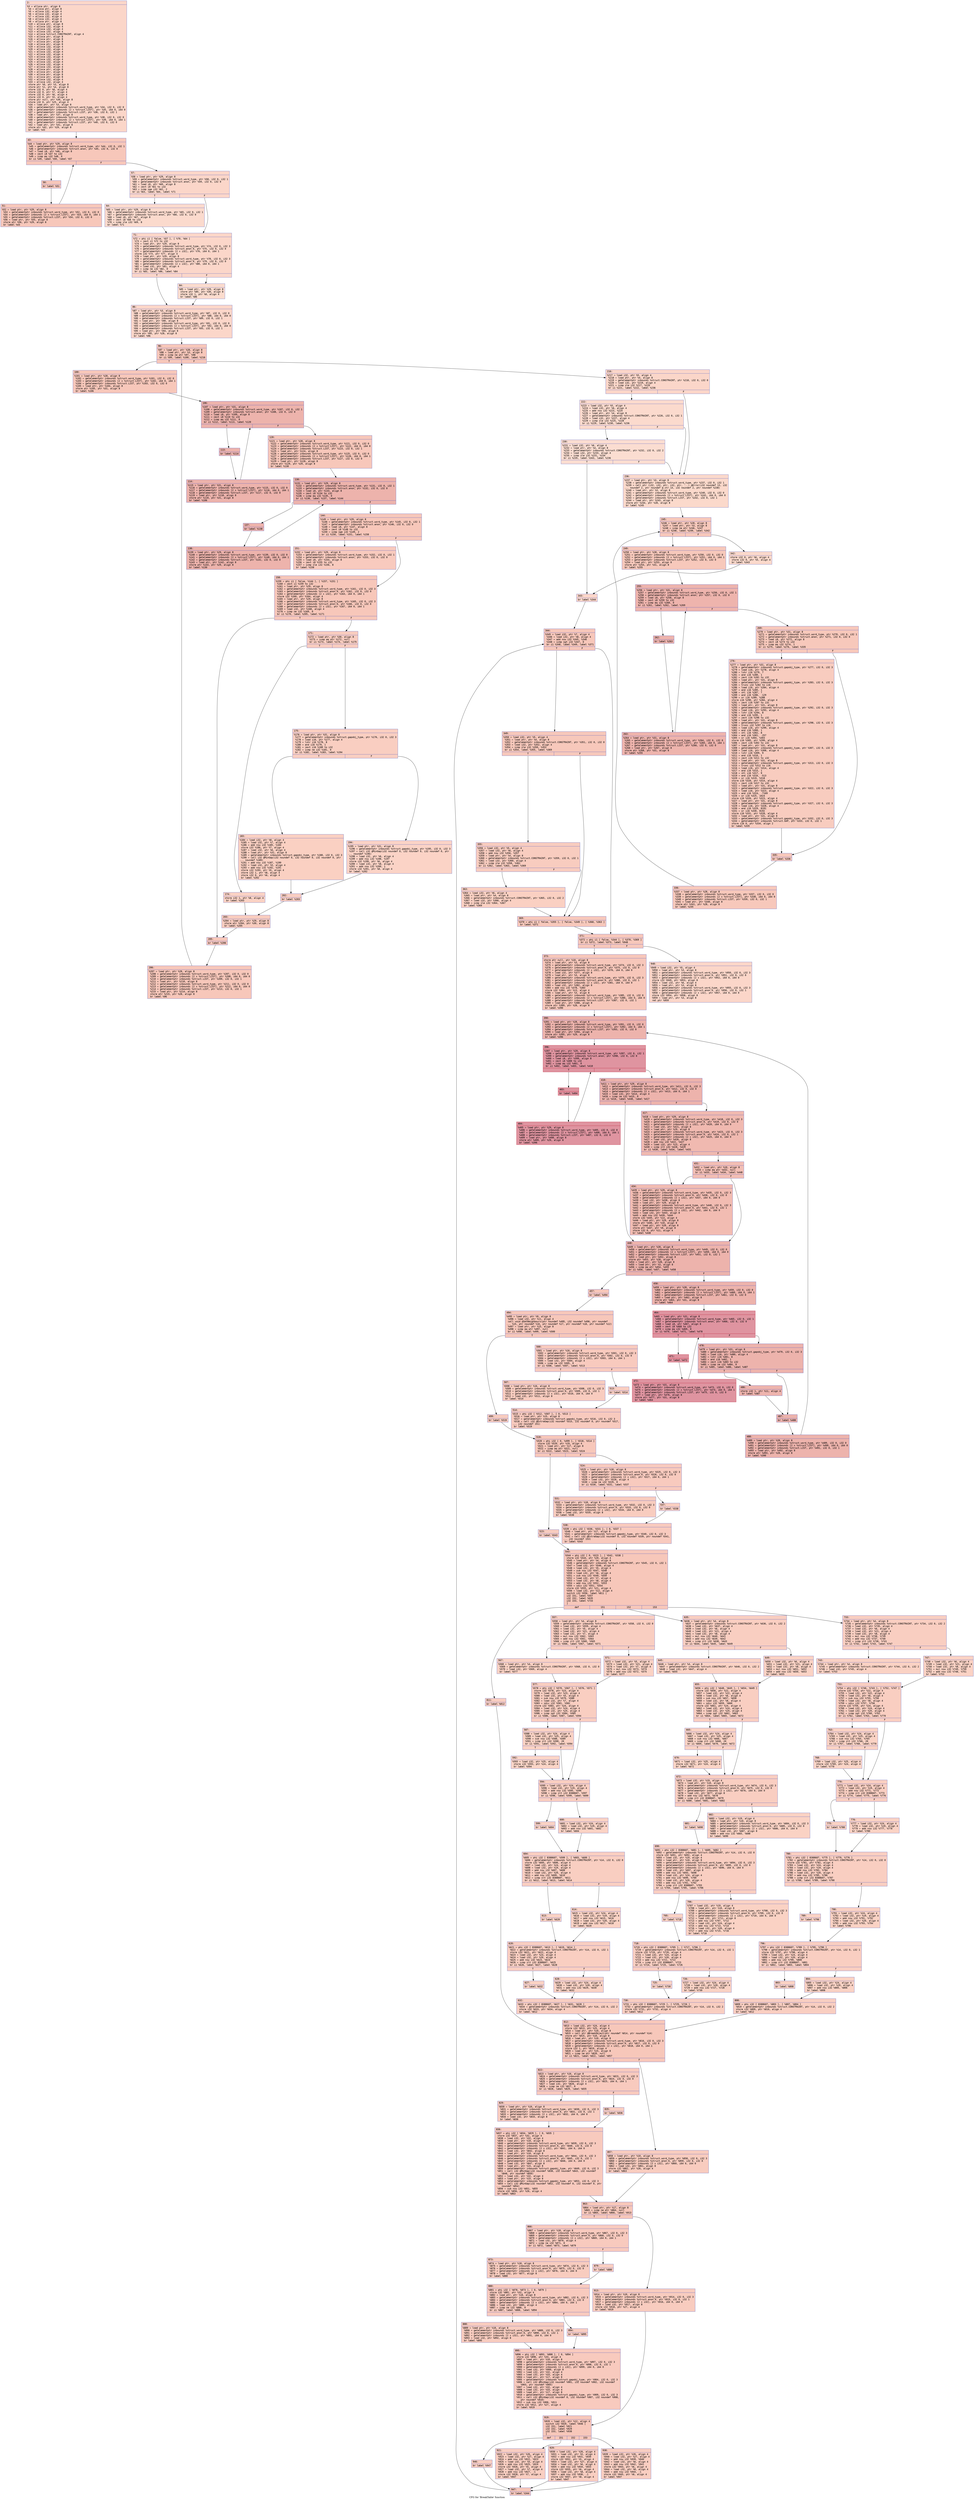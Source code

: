 digraph "CFG for 'BreakTable' function" {
	label="CFG for 'BreakTable' function";

	Node0x600003966850 [shape=record,color="#3d50c3ff", style=filled, fillcolor="#f6a38570" fontname="Courier",label="{2:\l|  %3 = alloca ptr, align 8\l  %4 = alloca ptr, align 8\l  %5 = alloca i32, align 4\l  %6 = alloca i32, align 4\l  %7 = alloca i32, align 4\l  %8 = alloca i32, align 4\l  %9 = alloca ptr, align 8\l  %10 = alloca ptr, align 8\l  %11 = alloca i32, align 4\l  %12 = alloca i32, align 4\l  %13 = alloca i32, align 4\l  %14 = alloca %struct.CONSTRAINT, align 4\l  %15 = alloca ptr, align 8\l  %16 = alloca ptr, align 8\l  %17 = alloca ptr, align 8\l  %18 = alloca ptr, align 8\l  %19 = alloca i32, align 4\l  %20 = alloca i32, align 4\l  %21 = alloca i32, align 4\l  %22 = alloca i32, align 4\l  %23 = alloca i32, align 4\l  %24 = alloca i32, align 4\l  %25 = alloca i32, align 4\l  %26 = alloca i32, align 4\l  %27 = alloca i32, align 4\l  %28 = alloca ptr, align 8\l  %29 = alloca ptr, align 8\l  %30 = alloca ptr, align 8\l  %31 = alloca ptr, align 8\l  %32 = alloca i32, align 4\l  %33 = alloca i32, align 4\l  store ptr %0, ptr %3, align 8\l  store ptr %1, ptr %4, align 8\l  store i32 0, ptr %8, align 4\l  store i32 0, ptr %7, align 4\l  store i32 0, ptr %6, align 4\l  store i32 0, ptr %5, align 4\l  store ptr null, ptr %30, align 8\l  store i32 0, ptr %25, align 4\l  %34 = load ptr, ptr %3, align 8\l  %35 = getelementptr inbounds %struct.word_type, ptr %34, i32 0, i32 0\l  %36 = getelementptr inbounds [2 x %struct.LIST], ptr %35, i64 0, i64 0\l  %37 = getelementptr inbounds %struct.LIST, ptr %36, i32 0, i32 1\l  %38 = load ptr, ptr %37, align 8\l  %39 = getelementptr inbounds %struct.word_type, ptr %38, i32 0, i32 0\l  %40 = getelementptr inbounds [2 x %struct.LIST], ptr %39, i64 0, i64 1\l  %41 = getelementptr inbounds %struct.LIST, ptr %40, i32 0, i32 0\l  %42 = load ptr, ptr %41, align 8\l  store ptr %42, ptr %29, align 8\l  br label %43\l}"];
	Node0x600003966850 -> Node0x600003967160[tooltip="2 -> 43\nProbability 100.00%" ];
	Node0x600003967160 [shape=record,color="#3d50c3ff", style=filled, fillcolor="#ec7f6370" fontname="Courier",label="{43:\l|  %44 = load ptr, ptr %29, align 8\l  %45 = getelementptr inbounds %struct.word_type, ptr %44, i32 0, i32 1\l  %46 = getelementptr inbounds %struct.anon, ptr %45, i32 0, i32 0\l  %47 = load i8, ptr %46, align 8\l  %48 = zext i8 %47 to i32\l  %49 = icmp eq i32 %48, 0\l  br i1 %49, label %50, label %57\l|{<s0>T|<s1>F}}"];
	Node0x600003967160:s0 -> Node0x6000039671b0[tooltip="43 -> 50\nProbability 96.88%" ];
	Node0x600003967160:s1 -> Node0x600003967250[tooltip="43 -> 57\nProbability 3.12%" ];
	Node0x6000039671b0 [shape=record,color="#3d50c3ff", style=filled, fillcolor="#ec7f6370" fontname="Courier",label="{50:\l|  br label %51\l}"];
	Node0x6000039671b0 -> Node0x600003967200[tooltip="50 -> 51\nProbability 100.00%" ];
	Node0x600003967200 [shape=record,color="#3d50c3ff", style=filled, fillcolor="#ec7f6370" fontname="Courier",label="{51:\l|  %52 = load ptr, ptr %29, align 8\l  %53 = getelementptr inbounds %struct.word_type, ptr %52, i32 0, i32 0\l  %54 = getelementptr inbounds [2 x %struct.LIST], ptr %53, i64 0, i64 1\l  %55 = getelementptr inbounds %struct.LIST, ptr %54, i32 0, i32 0\l  %56 = load ptr, ptr %55, align 8\l  store ptr %56, ptr %29, align 8\l  br label %43\l}"];
	Node0x600003967200 -> Node0x600003967160[tooltip="51 -> 43\nProbability 100.00%" ];
	Node0x600003967250 [shape=record,color="#3d50c3ff", style=filled, fillcolor="#f6a38570" fontname="Courier",label="{57:\l|  %58 = load ptr, ptr %29, align 8\l  %59 = getelementptr inbounds %struct.word_type, ptr %58, i32 0, i32 1\l  %60 = getelementptr inbounds %struct.anon, ptr %59, i32 0, i32 0\l  %61 = load i8, ptr %60, align 8\l  %62 = zext i8 %61 to i32\l  %63 = icmp sge i32 %62, 2\l  br i1 %63, label %64, label %71\l|{<s0>T|<s1>F}}"];
	Node0x600003967250:s0 -> Node0x6000039672a0[tooltip="57 -> 64\nProbability 50.00%" ];
	Node0x600003967250:s1 -> Node0x6000039672f0[tooltip="57 -> 71\nProbability 50.00%" ];
	Node0x6000039672a0 [shape=record,color="#3d50c3ff", style=filled, fillcolor="#f7ac8e70" fontname="Courier",label="{64:\l|  %65 = load ptr, ptr %29, align 8\l  %66 = getelementptr inbounds %struct.word_type, ptr %65, i32 0, i32 1\l  %67 = getelementptr inbounds %struct.anon, ptr %66, i32 0, i32 0\l  %68 = load i8, ptr %67, align 8\l  %69 = zext i8 %68 to i32\l  %70 = icmp sle i32 %69, 8\l  br label %71\l}"];
	Node0x6000039672a0 -> Node0x6000039672f0[tooltip="64 -> 71\nProbability 100.00%" ];
	Node0x6000039672f0 [shape=record,color="#3d50c3ff", style=filled, fillcolor="#f6a38570" fontname="Courier",label="{71:\l|  %72 = phi i1 [ false, %57 ], [ %70, %64 ]\l  %73 = zext i1 %72 to i32\l  %74 = load ptr, ptr %29, align 8\l  %75 = getelementptr inbounds %struct.word_type, ptr %74, i32 0, i32 3\l  %76 = getelementptr inbounds %struct.anon.6, ptr %75, i32 0, i32 0\l  %77 = getelementptr inbounds [2 x i32], ptr %76, i64 0, i64 1\l  store i32 %73, ptr %77, align 4\l  %78 = load ptr, ptr %29, align 8\l  %79 = getelementptr inbounds %struct.word_type, ptr %78, i32 0, i32 3\l  %80 = getelementptr inbounds %struct.anon.6, ptr %79, i32 0, i32 0\l  %81 = getelementptr inbounds [2 x i32], ptr %80, i64 0, i64 1\l  %82 = load i32, ptr %81, align 4\l  %83 = icmp ne i32 %82, 0\l  br i1 %83, label %86, label %84\l|{<s0>T|<s1>F}}"];
	Node0x6000039672f0:s0 -> Node0x600003967390[tooltip="71 -> 86\nProbability 62.50%" ];
	Node0x6000039672f0:s1 -> Node0x600003967340[tooltip="71 -> 84\nProbability 37.50%" ];
	Node0x600003967340 [shape=record,color="#3d50c3ff", style=filled, fillcolor="#f7af9170" fontname="Courier",label="{84:\l|  %85 = load ptr, ptr %29, align 8\l  store ptr %85, ptr %30, align 8\l  store i32 1, ptr %8, align 4\l  br label %86\l}"];
	Node0x600003967340 -> Node0x600003967390[tooltip="84 -> 86\nProbability 100.00%" ];
	Node0x600003967390 [shape=record,color="#3d50c3ff", style=filled, fillcolor="#f6a38570" fontname="Courier",label="{86:\l|  %87 = load ptr, ptr %3, align 8\l  %88 = getelementptr inbounds %struct.word_type, ptr %87, i32 0, i32 0\l  %89 = getelementptr inbounds [2 x %struct.LIST], ptr %88, i64 0, i64 0\l  %90 = getelementptr inbounds %struct.LIST, ptr %89, i32 0, i32 1\l  %91 = load ptr, ptr %90, align 8\l  %92 = getelementptr inbounds %struct.word_type, ptr %91, i32 0, i32 0\l  %93 = getelementptr inbounds [2 x %struct.LIST], ptr %92, i64 0, i64 0\l  %94 = getelementptr inbounds %struct.LIST, ptr %93, i32 0, i32 1\l  %95 = load ptr, ptr %94, align 8\l  store ptr %95, ptr %28, align 8\l  br label %96\l}"];
	Node0x600003967390 -> Node0x6000039673e0[tooltip="86 -> 96\nProbability 100.00%" ];
	Node0x6000039673e0 [shape=record,color="#3d50c3ff", style=filled, fillcolor="#ec7f6370" fontname="Courier",label="{96:\l|  %97 = load ptr, ptr %28, align 8\l  %98 = load ptr, ptr %3, align 8\l  %99 = icmp ne ptr %97, %98\l  br i1 %99, label %100, label %216\l|{<s0>T|<s1>F}}"];
	Node0x6000039673e0:s0 -> Node0x600003967430[tooltip="96 -> 100\nProbability 96.88%" ];
	Node0x6000039673e0:s1 -> Node0x600003967a70[tooltip="96 -> 216\nProbability 3.12%" ];
	Node0x600003967430 [shape=record,color="#3d50c3ff", style=filled, fillcolor="#ec7f6370" fontname="Courier",label="{100:\l|  %101 = load ptr, ptr %28, align 8\l  %102 = getelementptr inbounds %struct.word_type, ptr %101, i32 0, i32 0\l  %103 = getelementptr inbounds [2 x %struct.LIST], ptr %102, i64 0, i64 1\l  %104 = getelementptr inbounds %struct.LIST, ptr %103, i32 0, i32 0\l  %105 = load ptr, ptr %104, align 8\l  store ptr %105, ptr %31, align 8\l  br label %106\l}"];
	Node0x600003967430 -> Node0x600003967480[tooltip="100 -> 106\nProbability 100.00%" ];
	Node0x600003967480 [shape=record,color="#3d50c3ff", style=filled, fillcolor="#d6524470" fontname="Courier",label="{106:\l|  %107 = load ptr, ptr %31, align 8\l  %108 = getelementptr inbounds %struct.word_type, ptr %107, i32 0, i32 1\l  %109 = getelementptr inbounds %struct.anon, ptr %108, i32 0, i32 0\l  %110 = load i8, ptr %109, align 8\l  %111 = zext i8 %110 to i32\l  %112 = icmp eq i32 %111, 0\l  br i1 %112, label %113, label %120\l|{<s0>T|<s1>F}}"];
	Node0x600003967480:s0 -> Node0x6000039674d0[tooltip="106 -> 113\nProbability 96.88%" ];
	Node0x600003967480:s1 -> Node0x600003967570[tooltip="106 -> 120\nProbability 3.12%" ];
	Node0x6000039674d0 [shape=record,color="#3d50c3ff", style=filled, fillcolor="#d6524470" fontname="Courier",label="{113:\l|  br label %114\l}"];
	Node0x6000039674d0 -> Node0x600003967520[tooltip="113 -> 114\nProbability 100.00%" ];
	Node0x600003967520 [shape=record,color="#3d50c3ff", style=filled, fillcolor="#d6524470" fontname="Courier",label="{114:\l|  %115 = load ptr, ptr %31, align 8\l  %116 = getelementptr inbounds %struct.word_type, ptr %115, i32 0, i32 0\l  %117 = getelementptr inbounds [2 x %struct.LIST], ptr %116, i64 0, i64 1\l  %118 = getelementptr inbounds %struct.LIST, ptr %117, i32 0, i32 0\l  %119 = load ptr, ptr %118, align 8\l  store ptr %119, ptr %31, align 8\l  br label %106\l}"];
	Node0x600003967520 -> Node0x600003967480[tooltip="114 -> 106\nProbability 100.00%" ];
	Node0x600003967570 [shape=record,color="#3d50c3ff", style=filled, fillcolor="#ec7f6370" fontname="Courier",label="{120:\l|  %121 = load ptr, ptr %28, align 8\l  %122 = getelementptr inbounds %struct.word_type, ptr %121, i32 0, i32 0\l  %123 = getelementptr inbounds [2 x %struct.LIST], ptr %122, i64 0, i64 0\l  %124 = getelementptr inbounds %struct.LIST, ptr %123, i32 0, i32 1\l  %125 = load ptr, ptr %124, align 8\l  %126 = getelementptr inbounds %struct.word_type, ptr %125, i32 0, i32 0\l  %127 = getelementptr inbounds [2 x %struct.LIST], ptr %126, i64 0, i64 1\l  %128 = getelementptr inbounds %struct.LIST, ptr %127, i32 0, i32 0\l  %129 = load ptr, ptr %128, align 8\l  store ptr %129, ptr %29, align 8\l  br label %130\l}"];
	Node0x600003967570 -> Node0x6000039675c0[tooltip="120 -> 130\nProbability 100.00%" ];
	Node0x6000039675c0 [shape=record,color="#3d50c3ff", style=filled, fillcolor="#d6524470" fontname="Courier",label="{130:\l|  %131 = load ptr, ptr %29, align 8\l  %132 = getelementptr inbounds %struct.word_type, ptr %131, i32 0, i32 1\l  %133 = getelementptr inbounds %struct.anon, ptr %132, i32 0, i32 0\l  %134 = load i8, ptr %133, align 8\l  %135 = zext i8 %134 to i32\l  %136 = icmp eq i32 %135, 0\l  br i1 %136, label %137, label %144\l|{<s0>T|<s1>F}}"];
	Node0x6000039675c0:s0 -> Node0x600003967610[tooltip="130 -> 137\nProbability 96.88%" ];
	Node0x6000039675c0:s1 -> Node0x6000039676b0[tooltip="130 -> 144\nProbability 3.12%" ];
	Node0x600003967610 [shape=record,color="#3d50c3ff", style=filled, fillcolor="#d6524470" fontname="Courier",label="{137:\l|  br label %138\l}"];
	Node0x600003967610 -> Node0x600003967660[tooltip="137 -> 138\nProbability 100.00%" ];
	Node0x600003967660 [shape=record,color="#3d50c3ff", style=filled, fillcolor="#d6524470" fontname="Courier",label="{138:\l|  %139 = load ptr, ptr %29, align 8\l  %140 = getelementptr inbounds %struct.word_type, ptr %139, i32 0, i32 0\l  %141 = getelementptr inbounds [2 x %struct.LIST], ptr %140, i64 0, i64 1\l  %142 = getelementptr inbounds %struct.LIST, ptr %141, i32 0, i32 0\l  %143 = load ptr, ptr %142, align 8\l  store ptr %143, ptr %29, align 8\l  br label %130\l}"];
	Node0x600003967660 -> Node0x6000039675c0[tooltip="138 -> 130\nProbability 100.00%" ];
	Node0x6000039676b0 [shape=record,color="#3d50c3ff", style=filled, fillcolor="#ec7f6370" fontname="Courier",label="{144:\l|  %145 = load ptr, ptr %29, align 8\l  %146 = getelementptr inbounds %struct.word_type, ptr %145, i32 0, i32 1\l  %147 = getelementptr inbounds %struct.anon, ptr %146, i32 0, i32 0\l  %148 = load i8, ptr %147, align 8\l  %149 = zext i8 %148 to i32\l  %150 = icmp sge i32 %149, 2\l  br i1 %150, label %151, label %158\l|{<s0>T|<s1>F}}"];
	Node0x6000039676b0:s0 -> Node0x600003967700[tooltip="144 -> 151\nProbability 50.00%" ];
	Node0x6000039676b0:s1 -> Node0x600003967750[tooltip="144 -> 158\nProbability 50.00%" ];
	Node0x600003967700 [shape=record,color="#3d50c3ff", style=filled, fillcolor="#ef886b70" fontname="Courier",label="{151:\l|  %152 = load ptr, ptr %29, align 8\l  %153 = getelementptr inbounds %struct.word_type, ptr %152, i32 0, i32 1\l  %154 = getelementptr inbounds %struct.anon, ptr %153, i32 0, i32 0\l  %155 = load i8, ptr %154, align 8\l  %156 = zext i8 %155 to i32\l  %157 = icmp sle i32 %156, 8\l  br label %158\l}"];
	Node0x600003967700 -> Node0x600003967750[tooltip="151 -> 158\nProbability 100.00%" ];
	Node0x600003967750 [shape=record,color="#3d50c3ff", style=filled, fillcolor="#ec7f6370" fontname="Courier",label="{158:\l|  %159 = phi i1 [ false, %144 ], [ %157, %151 ]\l  %160 = zext i1 %159 to i32\l  %161 = load ptr, ptr %29, align 8\l  %162 = getelementptr inbounds %struct.word_type, ptr %161, i32 0, i32 3\l  %163 = getelementptr inbounds %struct.anon.6, ptr %162, i32 0, i32 0\l  %164 = getelementptr inbounds [2 x i32], ptr %163, i64 0, i64 1\l  store i32 %160, ptr %164, align 4\l  %165 = load ptr, ptr %29, align 8\l  %166 = getelementptr inbounds %struct.word_type, ptr %165, i32 0, i32 3\l  %167 = getelementptr inbounds %struct.anon.6, ptr %166, i32 0, i32 0\l  %168 = getelementptr inbounds [2 x i32], ptr %167, i64 0, i64 1\l  %169 = load i32, ptr %168, align 4\l  %170 = icmp ne i32 %169, 0\l  br i1 %170, label %205, label %171\l|{<s0>T|<s1>F}}"];
	Node0x600003967750:s0 -> Node0x6000039679d0[tooltip="158 -> 205\nProbability 62.50%" ];
	Node0x600003967750:s1 -> Node0x6000039677a0[tooltip="158 -> 171\nProbability 37.50%" ];
	Node0x6000039677a0 [shape=record,color="#3d50c3ff", style=filled, fillcolor="#f08b6e70" fontname="Courier",label="{171:\l|  %172 = load ptr, ptr %30, align 8\l  %173 = icmp eq ptr %172, null\l  br i1 %173, label %174, label %175\l|{<s0>T|<s1>F}}"];
	Node0x6000039677a0:s0 -> Node0x6000039677f0[tooltip="171 -> 174\nProbability 37.50%" ];
	Node0x6000039677a0:s1 -> Node0x600003967840[tooltip="171 -> 175\nProbability 62.50%" ];
	Node0x6000039677f0 [shape=record,color="#3d50c3ff", style=filled, fillcolor="#f4987a70" fontname="Courier",label="{174:\l|  store i32 1, ptr %8, align 4\l  br label %203\l}"];
	Node0x6000039677f0 -> Node0x600003967980[tooltip="174 -> 203\nProbability 100.00%" ];
	Node0x600003967840 [shape=record,color="#3d50c3ff", style=filled, fillcolor="#f2907270" fontname="Courier",label="{175:\l|  %176 = load ptr, ptr %31, align 8\l  %177 = getelementptr inbounds %struct.gapobj_type, ptr %176, i32 0, i32 3\l  %178 = load i16, ptr %177, align 4\l  %179 = lshr i16 %178, 8\l  %180 = and i16 %179, 1\l  %181 = zext i16 %180 to i32\l  %182 = icmp ne i32 %181, 0\l  br i1 %182, label %183, label %194\l|{<s0>T|<s1>F}}"];
	Node0x600003967840:s0 -> Node0x600003967890[tooltip="175 -> 183\nProbability 62.50%" ];
	Node0x600003967840:s1 -> Node0x6000039678e0[tooltip="175 -> 194\nProbability 37.50%" ];
	Node0x600003967890 [shape=record,color="#3d50c3ff", style=filled, fillcolor="#f3947570" fontname="Courier",label="{183:\l|  %184 = load i32, ptr %8, align 4\l  %185 = load i32, ptr %7, align 4\l  %186 = add nsw i32 %185, %184\l  store i32 %186, ptr %7, align 4\l  %187 = load i32, ptr %6, align 4\l  %188 = load ptr, ptr %31, align 8\l  %189 = getelementptr inbounds %struct.gapobj_type, ptr %188, i32 0, i32 3\l  %190 = call i32 @MinGap(i32 noundef 0, i32 noundef 0, i32 noundef 0, ptr\l... noundef %189)\l  %191 = add nsw i32 %187, %190\l  %192 = load i32, ptr %5, align 4\l  %193 = add nsw i32 %192, %191\l  store i32 %193, ptr %5, align 4\l  store i32 1, ptr %8, align 4\l  store i32 0, ptr %6, align 4\l  br label %202\l}"];
	Node0x600003967890 -> Node0x600003967930[tooltip="183 -> 202\nProbability 100.00%" ];
	Node0x6000039678e0 [shape=record,color="#3d50c3ff", style=filled, fillcolor="#f59c7d70" fontname="Courier",label="{194:\l|  %195 = load ptr, ptr %31, align 8\l  %196 = getelementptr inbounds %struct.gapobj_type, ptr %195, i32 0, i32 3\l  %197 = call i32 @MinGap(i32 noundef 0, i32 noundef 0, i32 noundef 0, ptr\l... noundef %196)\l  %198 = load i32, ptr %6, align 4\l  %199 = add nsw i32 %198, %197\l  store i32 %199, ptr %6, align 4\l  %200 = load i32, ptr %8, align 4\l  %201 = add nsw i32 %200, 1\l  store i32 %201, ptr %8, align 4\l  br label %202\l}"];
	Node0x6000039678e0 -> Node0x600003967930[tooltip="194 -> 202\nProbability 100.00%" ];
	Node0x600003967930 [shape=record,color="#3d50c3ff", style=filled, fillcolor="#f2907270" fontname="Courier",label="{202:\l|  br label %203\l}"];
	Node0x600003967930 -> Node0x600003967980[tooltip="202 -> 203\nProbability 100.00%" ];
	Node0x600003967980 [shape=record,color="#3d50c3ff", style=filled, fillcolor="#f08b6e70" fontname="Courier",label="{203:\l|  %204 = load ptr, ptr %29, align 8\l  store ptr %204, ptr %30, align 8\l  br label %205\l}"];
	Node0x600003967980 -> Node0x6000039679d0[tooltip="203 -> 205\nProbability 100.00%" ];
	Node0x6000039679d0 [shape=record,color="#3d50c3ff", style=filled, fillcolor="#ec7f6370" fontname="Courier",label="{205:\l|  br label %206\l}"];
	Node0x6000039679d0 -> Node0x600003967a20[tooltip="205 -> 206\nProbability 100.00%" ];
	Node0x600003967a20 [shape=record,color="#3d50c3ff", style=filled, fillcolor="#ec7f6370" fontname="Courier",label="{206:\l|  %207 = load ptr, ptr %28, align 8\l  %208 = getelementptr inbounds %struct.word_type, ptr %207, i32 0, i32 0\l  %209 = getelementptr inbounds [2 x %struct.LIST], ptr %208, i64 0, i64 0\l  %210 = getelementptr inbounds %struct.LIST, ptr %209, i32 0, i32 1\l  %211 = load ptr, ptr %210, align 8\l  %212 = getelementptr inbounds %struct.word_type, ptr %211, i32 0, i32 0\l  %213 = getelementptr inbounds [2 x %struct.LIST], ptr %212, i64 0, i64 0\l  %214 = getelementptr inbounds %struct.LIST, ptr %213, i32 0, i32 1\l  %215 = load ptr, ptr %214, align 8\l  store ptr %215, ptr %28, align 8\l  br label %96\l}"];
	Node0x600003967a20 -> Node0x6000039673e0[tooltip="206 -> 96\nProbability 100.00%" ];
	Node0x600003967a70 [shape=record,color="#3d50c3ff", style=filled, fillcolor="#f6a38570" fontname="Courier",label="{216:\l|  %217 = load i32, ptr %5, align 4\l  %218 = load ptr, ptr %4, align 8\l  %219 = getelementptr inbounds %struct.CONSTRAINT, ptr %218, i32 0, i32 0\l  %220 = load i32, ptr %219, align 4\l  %221 = icmp sle i32 %217, %220\l  br i1 %221, label %222, label %236\l|{<s0>T|<s1>F}}"];
	Node0x600003967a70:s0 -> Node0x600003967ac0[tooltip="216 -> 222\nProbability 50.00%" ];
	Node0x600003967a70:s1 -> Node0x600003967b60[tooltip="216 -> 236\nProbability 50.00%" ];
	Node0x600003967ac0 [shape=record,color="#3d50c3ff", style=filled, fillcolor="#f7ac8e70" fontname="Courier",label="{222:\l|  %223 = load i32, ptr %5, align 4\l  %224 = load i32, ptr %6, align 4\l  %225 = add nsw i32 %223, %224\l  %226 = load ptr, ptr %4, align 8\l  %227 = getelementptr inbounds %struct.CONSTRAINT, ptr %226, i32 0, i32 1\l  %228 = load i32, ptr %227, align 4\l  %229 = icmp sle i32 %225, %228\l  br i1 %229, label %230, label %236\l|{<s0>T|<s1>F}}"];
	Node0x600003967ac0:s0 -> Node0x600003967b10[tooltip="222 -> 230\nProbability 50.00%" ];
	Node0x600003967ac0:s1 -> Node0x600003967b60[tooltip="222 -> 236\nProbability 50.00%" ];
	Node0x600003967b10 [shape=record,color="#3d50c3ff", style=filled, fillcolor="#f7b39670" fontname="Courier",label="{230:\l|  %231 = load i32, ptr %6, align 4\l  %232 = load ptr, ptr %4, align 8\l  %233 = getelementptr inbounds %struct.CONSTRAINT, ptr %232, i32 0, i32 2\l  %234 = load i32, ptr %233, align 4\l  %235 = icmp sle i32 %231, %234\l  br i1 %235, label %343, label %236\l|{<s0>T|<s1>F}}"];
	Node0x600003967b10:s0 -> Node0x600003967ed0[tooltip="230 -> 343\nProbability 50.00%" ];
	Node0x600003967b10:s1 -> Node0x600003967b60[tooltip="230 -> 236\nProbability 50.00%" ];
	Node0x600003967b60 [shape=record,color="#3d50c3ff", style=filled, fillcolor="#f7a88970" fontname="Courier",label="{236:\l|  %237 = load ptr, ptr %3, align 8\l  %238 = getelementptr inbounds %struct.word_type, ptr %237, i32 0, i32 1\l  %239 = call ptr (i32, i32, ptr, i32, ptr, ...) @Error(i32 noundef 13, i32\l... noundef 2, ptr noundef @.str.14, i32 noundef 2, ptr noundef %238)\l  %240 = load ptr, ptr %3, align 8\l  %241 = getelementptr inbounds %struct.word_type, ptr %240, i32 0, i32 0\l  %242 = getelementptr inbounds [2 x %struct.LIST], ptr %241, i64 0, i64 0\l  %243 = getelementptr inbounds %struct.LIST, ptr %242, i32 0, i32 1\l  %244 = load ptr, ptr %243, align 8\l  store ptr %244, ptr %28, align 8\l  br label %245\l}"];
	Node0x600003967b60 -> Node0x600003967bb0[tooltip="236 -> 245\nProbability 100.00%" ];
	Node0x600003967bb0 [shape=record,color="#3d50c3ff", style=filled, fillcolor="#ed836670" fontname="Courier",label="{245:\l|  %246 = load ptr, ptr %28, align 8\l  %247 = load ptr, ptr %3, align 8\l  %248 = icmp ne ptr %246, %247\l  br i1 %248, label %249, label %342\l|{<s0>T|<s1>F}}"];
	Node0x600003967bb0:s0 -> Node0x600003967c00[tooltip="245 -> 249\nProbability 96.88%" ];
	Node0x600003967bb0:s1 -> Node0x600003967e80[tooltip="245 -> 342\nProbability 3.12%" ];
	Node0x600003967c00 [shape=record,color="#3d50c3ff", style=filled, fillcolor="#ed836670" fontname="Courier",label="{249:\l|  %250 = load ptr, ptr %28, align 8\l  %251 = getelementptr inbounds %struct.word_type, ptr %250, i32 0, i32 0\l  %252 = getelementptr inbounds [2 x %struct.LIST], ptr %251, i64 0, i64 1\l  %253 = getelementptr inbounds %struct.LIST, ptr %252, i32 0, i32 0\l  %254 = load ptr, ptr %253, align 8\l  store ptr %254, ptr %31, align 8\l  br label %255\l}"];
	Node0x600003967c00 -> Node0x600003967c50[tooltip="249 -> 255\nProbability 100.00%" ];
	Node0x600003967c50 [shape=record,color="#3d50c3ff", style=filled, fillcolor="#d8564670" fontname="Courier",label="{255:\l|  %256 = load ptr, ptr %31, align 8\l  %257 = getelementptr inbounds %struct.word_type, ptr %256, i32 0, i32 1\l  %258 = getelementptr inbounds %struct.anon, ptr %257, i32 0, i32 0\l  %259 = load i8, ptr %258, align 8\l  %260 = zext i8 %259 to i32\l  %261 = icmp eq i32 %260, 0\l  br i1 %261, label %262, label %269\l|{<s0>T|<s1>F}}"];
	Node0x600003967c50:s0 -> Node0x600003967ca0[tooltip="255 -> 262\nProbability 96.88%" ];
	Node0x600003967c50:s1 -> Node0x600003967d40[tooltip="255 -> 269\nProbability 3.12%" ];
	Node0x600003967ca0 [shape=record,color="#3d50c3ff", style=filled, fillcolor="#d8564670" fontname="Courier",label="{262:\l|  br label %263\l}"];
	Node0x600003967ca0 -> Node0x600003967cf0[tooltip="262 -> 263\nProbability 100.00%" ];
	Node0x600003967cf0 [shape=record,color="#3d50c3ff", style=filled, fillcolor="#d8564670" fontname="Courier",label="{263:\l|  %264 = load ptr, ptr %31, align 8\l  %265 = getelementptr inbounds %struct.word_type, ptr %264, i32 0, i32 0\l  %266 = getelementptr inbounds [2 x %struct.LIST], ptr %265, i64 0, i64 1\l  %267 = getelementptr inbounds %struct.LIST, ptr %266, i32 0, i32 0\l  %268 = load ptr, ptr %267, align 8\l  store ptr %268, ptr %31, align 8\l  br label %255\l}"];
	Node0x600003967cf0 -> Node0x600003967c50[tooltip="263 -> 255\nProbability 100.00%" ];
	Node0x600003967d40 [shape=record,color="#3d50c3ff", style=filled, fillcolor="#ed836670" fontname="Courier",label="{269:\l|  %270 = load ptr, ptr %31, align 8\l  %271 = getelementptr inbounds %struct.word_type, ptr %270, i32 0, i32 1\l  %272 = getelementptr inbounds %struct.anon, ptr %271, i32 0, i32 0\l  %273 = load i8, ptr %272, align 8\l  %274 = zext i8 %273 to i32\l  %275 = icmp eq i32 %274, 1\l  br i1 %275, label %276, label %335\l|{<s0>T|<s1>F}}"];
	Node0x600003967d40:s0 -> Node0x600003967d90[tooltip="269 -> 276\nProbability 50.00%" ];
	Node0x600003967d40:s1 -> Node0x600003967de0[tooltip="269 -> 335\nProbability 50.00%" ];
	Node0x600003967d90 [shape=record,color="#3d50c3ff", style=filled, fillcolor="#f08b6e70" fontname="Courier",label="{276:\l|  %277 = load ptr, ptr %31, align 8\l  %278 = getelementptr inbounds %struct.gapobj_type, ptr %277, i32 0, i32 3\l  %279 = load i16, ptr %278, align 4\l  %280 = lshr i16 %279, 7\l  %281 = and i16 %280, 1\l  %282 = zext i16 %281 to i32\l  %283 = load ptr, ptr %31, align 8\l  %284 = getelementptr inbounds %struct.gapobj_type, ptr %283, i32 0, i32 3\l  %285 = trunc i32 %282 to i16\l  %286 = load i16, ptr %284, align 4\l  %287 = and i16 %285, 1\l  %288 = shl i16 %287, 7\l  %289 = and i16 %286, -129\l  %290 = or i16 %289, %288\l  store i16 %290, ptr %284, align 4\l  %291 = zext i16 %287 to i32\l  %292 = load ptr, ptr %31, align 8\l  %293 = getelementptr inbounds %struct.gapobj_type, ptr %292, i32 0, i32 3\l  %294 = load i16, ptr %293, align 4\l  %295 = lshr i16 %294, 8\l  %296 = and i16 %295, 1\l  %297 = zext i16 %296 to i32\l  %298 = load ptr, ptr %31, align 8\l  %299 = getelementptr inbounds %struct.gapobj_type, ptr %298, i32 0, i32 3\l  %300 = trunc i32 %297 to i16\l  %301 = load i16, ptr %299, align 4\l  %302 = and i16 %300, 1\l  %303 = shl i16 %302, 8\l  %304 = and i16 %301, -257\l  %305 = or i16 %304, %303\l  store i16 %305, ptr %299, align 4\l  %306 = zext i16 %302 to i32\l  %307 = load ptr, ptr %31, align 8\l  %308 = getelementptr inbounds %struct.gapobj_type, ptr %307, i32 0, i32 3\l  %309 = load i16, ptr %308, align 4\l  %310 = lshr i16 %309, 9\l  %311 = and i16 %310, 1\l  %312 = zext i16 %311 to i32\l  %313 = load ptr, ptr %31, align 8\l  %314 = getelementptr inbounds %struct.gapobj_type, ptr %313, i32 0, i32 3\l  %315 = trunc i32 %312 to i16\l  %316 = load i16, ptr %314, align 4\l  %317 = and i16 %315, 1\l  %318 = shl i16 %317, 9\l  %319 = and i16 %316, -513\l  %320 = or i16 %319, %318\l  store i16 %320, ptr %314, align 4\l  %321 = zext i16 %317 to i32\l  %322 = load ptr, ptr %31, align 8\l  %323 = getelementptr inbounds %struct.gapobj_type, ptr %322, i32 0, i32 3\l  %324 = load i16, ptr %323, align 4\l  %325 = and i16 %324, -7169\l  %326 = or i16 %325, 1024\l  store i16 %326, ptr %323, align 4\l  %327 = load ptr, ptr %31, align 8\l  %328 = getelementptr inbounds %struct.gapobj_type, ptr %327, i32 0, i32 3\l  %329 = load i16, ptr %328, align 4\l  %330 = and i16 %329, 8191\l  %331 = or i16 %330, 8192\l  store i16 %331, ptr %328, align 4\l  %332 = load ptr, ptr %31, align 8\l  %333 = getelementptr inbounds %struct.gapobj_type, ptr %332, i32 0, i32 3\l  %334 = getelementptr inbounds %struct.GAP, ptr %333, i32 0, i32 1\l  store i16 0, ptr %334, align 2\l  br label %335\l}"];
	Node0x600003967d90 -> Node0x600003967de0[tooltip="276 -> 335\nProbability 100.00%" ];
	Node0x600003967de0 [shape=record,color="#3d50c3ff", style=filled, fillcolor="#ed836670" fontname="Courier",label="{335:\l|  br label %336\l}"];
	Node0x600003967de0 -> Node0x600003967e30[tooltip="335 -> 336\nProbability 100.00%" ];
	Node0x600003967e30 [shape=record,color="#3d50c3ff", style=filled, fillcolor="#ed836670" fontname="Courier",label="{336:\l|  %337 = load ptr, ptr %28, align 8\l  %338 = getelementptr inbounds %struct.word_type, ptr %337, i32 0, i32 0\l  %339 = getelementptr inbounds [2 x %struct.LIST], ptr %338, i64 0, i64 0\l  %340 = getelementptr inbounds %struct.LIST, ptr %339, i32 0, i32 1\l  %341 = load ptr, ptr %340, align 8\l  store ptr %341, ptr %28, align 8\l  br label %245\l}"];
	Node0x600003967e30 -> Node0x600003967bb0[tooltip="336 -> 245\nProbability 100.00%" ];
	Node0x600003967e80 [shape=record,color="#3d50c3ff", style=filled, fillcolor="#f7a88970" fontname="Courier",label="{342:\l|  store i32 0, ptr %6, align 4\l  store i32 0, ptr %5, align 4\l  br label %343\l}"];
	Node0x600003967e80 -> Node0x600003967ed0[tooltip="342 -> 343\nProbability 100.00%" ];
	Node0x600003967ed0 [shape=record,color="#3d50c3ff", style=filled, fillcolor="#f6a38570" fontname="Courier",label="{343:\l|  br label %344\l}"];
	Node0x600003967ed0 -> Node0x600003967f20[tooltip="343 -> 344\nProbability 100.00%" ];
	Node0x600003967f20 [shape=record,color="#3d50c3ff", style=filled, fillcolor="#ec7f6370" fontname="Courier",label="{344:\l|  %345 = load i32, ptr %7, align 4\l  %346 = load i32, ptr %8, align 4\l  %347 = add nsw i32 %345, %346\l  %348 = icmp sgt i32 %347, 0\l  br i1 %348, label %349, label %371\l|{<s0>T|<s1>F}}"];
	Node0x600003967f20:s0 -> Node0x600003967f70[tooltip="344 -> 349\nProbability 62.50%" ];
	Node0x600003967f20:s1 -> Node0x6000039780f0[tooltip="344 -> 371\nProbability 37.50%" ];
	Node0x600003967f70 [shape=record,color="#3d50c3ff", style=filled, fillcolor="#ed836670" fontname="Courier",label="{349:\l|  %350 = load i32, ptr %5, align 4\l  %351 = load ptr, ptr %4, align 8\l  %352 = getelementptr inbounds %struct.CONSTRAINT, ptr %351, i32 0, i32 0\l  %353 = load i32, ptr %352, align 4\l  %354 = icmp sle i32 %350, %353\l  br i1 %354, label %355, label %369\l|{<s0>T|<s1>F}}"];
	Node0x600003967f70:s0 -> Node0x600003978000[tooltip="349 -> 355\nProbability 50.00%" ];
	Node0x600003967f70:s1 -> Node0x6000039780a0[tooltip="349 -> 369\nProbability 50.00%" ];
	Node0x600003978000 [shape=record,color="#3d50c3ff", style=filled, fillcolor="#f08b6e70" fontname="Courier",label="{355:\l|  %356 = load i32, ptr %5, align 4\l  %357 = load i32, ptr %6, align 4\l  %358 = add nsw i32 %356, %357\l  %359 = load ptr, ptr %4, align 8\l  %360 = getelementptr inbounds %struct.CONSTRAINT, ptr %359, i32 0, i32 1\l  %361 = load i32, ptr %360, align 4\l  %362 = icmp sle i32 %358, %361\l  br i1 %362, label %363, label %369\l|{<s0>T|<s1>F}}"];
	Node0x600003978000:s0 -> Node0x600003978050[tooltip="355 -> 363\nProbability 50.00%" ];
	Node0x600003978000:s1 -> Node0x6000039780a0[tooltip="355 -> 369\nProbability 50.00%" ];
	Node0x600003978050 [shape=record,color="#3d50c3ff", style=filled, fillcolor="#f3947570" fontname="Courier",label="{363:\l|  %364 = load i32, ptr %6, align 4\l  %365 = load ptr, ptr %4, align 8\l  %366 = getelementptr inbounds %struct.CONSTRAINT, ptr %365, i32 0, i32 2\l  %367 = load i32, ptr %366, align 4\l  %368 = icmp sle i32 %364, %367\l  br label %369\l}"];
	Node0x600003978050 -> Node0x6000039780a0[tooltip="363 -> 369\nProbability 100.00%" ];
	Node0x6000039780a0 [shape=record,color="#3d50c3ff", style=filled, fillcolor="#ed836670" fontname="Courier",label="{369:\l|  %370 = phi i1 [ false, %355 ], [ false, %349 ], [ %368, %363 ]\l  br label %371\l}"];
	Node0x6000039780a0 -> Node0x6000039780f0[tooltip="369 -> 371\nProbability 100.00%" ];
	Node0x6000039780f0 [shape=record,color="#3d50c3ff", style=filled, fillcolor="#ec7f6370" fontname="Courier",label="{371:\l|  %372 = phi i1 [ false, %344 ], [ %370, %369 ]\l  br i1 %372, label %373, label %948\l|{<s0>T|<s1>F}}"];
	Node0x6000039780f0:s0 -> Node0x600003978140[tooltip="371 -> 373\nProbability 96.88%" ];
	Node0x6000039780f0:s1 -> Node0x60000397a120[tooltip="371 -> 948\nProbability 3.12%" ];
	Node0x600003978140 [shape=record,color="#3d50c3ff", style=filled, fillcolor="#ec7f6370" fontname="Courier",label="{373:\l|  store ptr null, ptr %10, align 8\l  %374 = load ptr, ptr %3, align 8\l  %375 = getelementptr inbounds %struct.word_type, ptr %374, i32 0, i32 3\l  %376 = getelementptr inbounds %struct.anon.6, ptr %375, i32 0, i32 0\l  %377 = getelementptr inbounds [2 x i32], ptr %376, i64 0, i64 0\l  %378 = load i32, ptr %377, align 8\l  %379 = load ptr, ptr %3, align 8\l  %380 = getelementptr inbounds %struct.word_type, ptr %379, i32 0, i32 3\l  %381 = getelementptr inbounds %struct.anon.6, ptr %380, i32 0, i32 1\l  %382 = getelementptr inbounds [2 x i32], ptr %381, i64 0, i64 0\l  %383 = load i32, ptr %382, align 8\l  %384 = add nsw i32 %378, %383\l  store i32 %384, ptr %13, align 4\l  %385 = load ptr, ptr %3, align 8\l  %386 = getelementptr inbounds %struct.word_type, ptr %385, i32 0, i32 0\l  %387 = getelementptr inbounds [2 x %struct.LIST], ptr %386, i64 0, i64 0\l  %388 = getelementptr inbounds %struct.LIST, ptr %387, i32 0, i32 1\l  %389 = load ptr, ptr %388, align 8\l  store ptr %389, ptr %28, align 8\l  br label %390\l}"];
	Node0x600003978140 -> Node0x600003978190[tooltip="373 -> 390\nProbability 100.00%" ];
	Node0x600003978190 [shape=record,color="#3d50c3ff", style=filled, fillcolor="#d6524470" fontname="Courier",label="{390:\l|  %391 = load ptr, ptr %28, align 8\l  %392 = getelementptr inbounds %struct.word_type, ptr %391, i32 0, i32 0\l  %393 = getelementptr inbounds [2 x %struct.LIST], ptr %392, i64 0, i64 1\l  %394 = getelementptr inbounds %struct.LIST, ptr %393, i32 0, i32 0\l  %395 = load ptr, ptr %394, align 8\l  store ptr %395, ptr %29, align 8\l  br label %396\l}"];
	Node0x600003978190 -> Node0x6000039781e0[tooltip="390 -> 396\nProbability 100.00%" ];
	Node0x6000039781e0 [shape=record,color="#b70d28ff", style=filled, fillcolor="#b70d2870" fontname="Courier",label="{396:\l|  %397 = load ptr, ptr %29, align 8\l  %398 = getelementptr inbounds %struct.word_type, ptr %397, i32 0, i32 1\l  %399 = getelementptr inbounds %struct.anon, ptr %398, i32 0, i32 0\l  %400 = load i8, ptr %399, align 8\l  %401 = zext i8 %400 to i32\l  %402 = icmp eq i32 %401, 0\l  br i1 %402, label %403, label %410\l|{<s0>T|<s1>F}}"];
	Node0x6000039781e0:s0 -> Node0x600003978230[tooltip="396 -> 403\nProbability 96.88%" ];
	Node0x6000039781e0:s1 -> Node0x6000039782d0[tooltip="396 -> 410\nProbability 3.12%" ];
	Node0x600003978230 [shape=record,color="#b70d28ff", style=filled, fillcolor="#b70d2870" fontname="Courier",label="{403:\l|  br label %404\l}"];
	Node0x600003978230 -> Node0x600003978280[tooltip="403 -> 404\nProbability 100.00%" ];
	Node0x600003978280 [shape=record,color="#b70d28ff", style=filled, fillcolor="#b70d2870" fontname="Courier",label="{404:\l|  %405 = load ptr, ptr %29, align 8\l  %406 = getelementptr inbounds %struct.word_type, ptr %405, i32 0, i32 0\l  %407 = getelementptr inbounds [2 x %struct.LIST], ptr %406, i64 0, i64 1\l  %408 = getelementptr inbounds %struct.LIST, ptr %407, i32 0, i32 0\l  %409 = load ptr, ptr %408, align 8\l  store ptr %409, ptr %29, align 8\l  br label %396\l}"];
	Node0x600003978280 -> Node0x6000039781e0[tooltip="404 -> 396\nProbability 100.00%" ];
	Node0x6000039782d0 [shape=record,color="#3d50c3ff", style=filled, fillcolor="#d6524470" fontname="Courier",label="{410:\l|  %411 = load ptr, ptr %29, align 8\l  %412 = getelementptr inbounds %struct.word_type, ptr %411, i32 0, i32 3\l  %413 = getelementptr inbounds %struct.anon.6, ptr %412, i32 0, i32 0\l  %414 = getelementptr inbounds [2 x i32], ptr %413, i64 0, i64 1\l  %415 = load i32, ptr %414, align 4\l  %416 = icmp ne i32 %415, 0\l  br i1 %416, label %448, label %417\l|{<s0>T|<s1>F}}"];
	Node0x6000039782d0:s0 -> Node0x600003978410[tooltip="410 -> 448\nProbability 62.50%" ];
	Node0x6000039782d0:s1 -> Node0x600003978320[tooltip="410 -> 417\nProbability 37.50%" ];
	Node0x600003978320 [shape=record,color="#3d50c3ff", style=filled, fillcolor="#de614d70" fontname="Courier",label="{417:\l|  %418 = load ptr, ptr %29, align 8\l  %419 = getelementptr inbounds %struct.word_type, ptr %418, i32 0, i32 3\l  %420 = getelementptr inbounds %struct.anon.6, ptr %419, i32 0, i32 0\l  %421 = getelementptr inbounds [2 x i32], ptr %420, i64 0, i64 0\l  %422 = load i32, ptr %421, align 8\l  %423 = load ptr, ptr %29, align 8\l  %424 = getelementptr inbounds %struct.word_type, ptr %423, i32 0, i32 3\l  %425 = getelementptr inbounds %struct.anon.6, ptr %424, i32 0, i32 1\l  %426 = getelementptr inbounds [2 x i32], ptr %425, i64 0, i64 0\l  %427 = load i32, ptr %426, align 8\l  %428 = add nsw i32 %422, %427\l  %429 = load i32, ptr %13, align 4\l  %430 = icmp slt i32 %428, %429\l  br i1 %430, label %434, label %431\l|{<s0>T|<s1>F}}"];
	Node0x600003978320:s0 -> Node0x6000039783c0[tooltip="417 -> 434\nProbability 50.00%" ];
	Node0x600003978320:s1 -> Node0x600003978370[tooltip="417 -> 431\nProbability 50.00%" ];
	Node0x600003978370 [shape=record,color="#3d50c3ff", style=filled, fillcolor="#e36c5570" fontname="Courier",label="{431:\l|  %432 = load ptr, ptr %10, align 8\l  %433 = icmp eq ptr %432, null\l  br i1 %433, label %434, label %448\l|{<s0>T|<s1>F}}"];
	Node0x600003978370:s0 -> Node0x6000039783c0[tooltip="431 -> 434\nProbability 37.50%" ];
	Node0x600003978370:s1 -> Node0x600003978410[tooltip="431 -> 448\nProbability 62.50%" ];
	Node0x6000039783c0 [shape=record,color="#3d50c3ff", style=filled, fillcolor="#e1675170" fontname="Courier",label="{434:\l|  %435 = load ptr, ptr %29, align 8\l  %436 = getelementptr inbounds %struct.word_type, ptr %435, i32 0, i32 3\l  %437 = getelementptr inbounds %struct.anon.6, ptr %436, i32 0, i32 0\l  %438 = getelementptr inbounds [2 x i32], ptr %437, i64 0, i64 0\l  %439 = load i32, ptr %438, align 8\l  %440 = load ptr, ptr %29, align 8\l  %441 = getelementptr inbounds %struct.word_type, ptr %440, i32 0, i32 3\l  %442 = getelementptr inbounds %struct.anon.6, ptr %441, i32 0, i32 1\l  %443 = getelementptr inbounds [2 x i32], ptr %442, i64 0, i64 0\l  %444 = load i32, ptr %443, align 8\l  %445 = add nsw i32 %439, %444\l  store i32 %445, ptr %13, align 4\l  %446 = load ptr, ptr %29, align 8\l  store ptr %446, ptr %10, align 8\l  %447 = load ptr, ptr %28, align 8\l  store ptr %447, ptr %9, align 8\l  store i32 0, ptr %11, align 4\l  br label %448\l}"];
	Node0x6000039783c0 -> Node0x600003978410[tooltip="434 -> 448\nProbability 100.00%" ];
	Node0x600003978410 [shape=record,color="#3d50c3ff", style=filled, fillcolor="#d6524470" fontname="Courier",label="{448:\l|  %449 = load ptr, ptr %28, align 8\l  %450 = getelementptr inbounds %struct.word_type, ptr %449, i32 0, i32 0\l  %451 = getelementptr inbounds [2 x %struct.LIST], ptr %450, i64 0, i64 0\l  %452 = getelementptr inbounds %struct.LIST, ptr %451, i32 0, i32 1\l  %453 = load ptr, ptr %452, align 8\l  store ptr %453, ptr %28, align 8\l  %454 = load ptr, ptr %28, align 8\l  %455 = load ptr, ptr %3, align 8\l  %456 = icmp eq ptr %454, %455\l  br i1 %456, label %457, label %458\l|{<s0>T|<s1>F}}"];
	Node0x600003978410:s0 -> Node0x600003978460[tooltip="448 -> 457\nProbability 3.12%" ];
	Node0x600003978410:s1 -> Node0x6000039784b0[tooltip="448 -> 458\nProbability 96.88%" ];
	Node0x600003978460 [shape=record,color="#3d50c3ff", style=filled, fillcolor="#ec7f6370" fontname="Courier",label="{457:\l|  br label %494\l}"];
	Node0x600003978460 -> Node0x600003978730[tooltip="457 -> 494\nProbability 100.00%" ];
	Node0x6000039784b0 [shape=record,color="#3d50c3ff", style=filled, fillcolor="#d6524470" fontname="Courier",label="{458:\l|  %459 = load ptr, ptr %28, align 8\l  %460 = getelementptr inbounds %struct.word_type, ptr %459, i32 0, i32 0\l  %461 = getelementptr inbounds [2 x %struct.LIST], ptr %460, i64 0, i64 1\l  %462 = getelementptr inbounds %struct.LIST, ptr %461, i32 0, i32 0\l  %463 = load ptr, ptr %462, align 8\l  store ptr %463, ptr %31, align 8\l  br label %464\l}"];
	Node0x6000039784b0 -> Node0x600003978500[tooltip="458 -> 464\nProbability 100.00%" ];
	Node0x600003978500 [shape=record,color="#b70d28ff", style=filled, fillcolor="#b70d2870" fontname="Courier",label="{464:\l|  %465 = load ptr, ptr %31, align 8\l  %466 = getelementptr inbounds %struct.word_type, ptr %465, i32 0, i32 1\l  %467 = getelementptr inbounds %struct.anon, ptr %466, i32 0, i32 0\l  %468 = load i8, ptr %467, align 8\l  %469 = zext i8 %468 to i32\l  %470 = icmp eq i32 %469, 0\l  br i1 %470, label %471, label %478\l|{<s0>T|<s1>F}}"];
	Node0x600003978500:s0 -> Node0x600003978550[tooltip="464 -> 471\nProbability 96.88%" ];
	Node0x600003978500:s1 -> Node0x6000039785f0[tooltip="464 -> 478\nProbability 3.12%" ];
	Node0x600003978550 [shape=record,color="#b70d28ff", style=filled, fillcolor="#b70d2870" fontname="Courier",label="{471:\l|  br label %472\l}"];
	Node0x600003978550 -> Node0x6000039785a0[tooltip="471 -> 472\nProbability 100.00%" ];
	Node0x6000039785a0 [shape=record,color="#b70d28ff", style=filled, fillcolor="#b70d2870" fontname="Courier",label="{472:\l|  %473 = load ptr, ptr %31, align 8\l  %474 = getelementptr inbounds %struct.word_type, ptr %473, i32 0, i32 0\l  %475 = getelementptr inbounds [2 x %struct.LIST], ptr %474, i64 0, i64 1\l  %476 = getelementptr inbounds %struct.LIST, ptr %475, i32 0, i32 0\l  %477 = load ptr, ptr %476, align 8\l  store ptr %477, ptr %31, align 8\l  br label %464\l}"];
	Node0x6000039785a0 -> Node0x600003978500[tooltip="472 -> 464\nProbability 100.00%" ];
	Node0x6000039785f0 [shape=record,color="#3d50c3ff", style=filled, fillcolor="#d6524470" fontname="Courier",label="{478:\l|  %479 = load ptr, ptr %31, align 8\l  %480 = getelementptr inbounds %struct.gapobj_type, ptr %479, i32 0, i32 3\l  %481 = load i16, ptr %480, align 4\l  %482 = lshr i16 %481, 8\l  %483 = and i16 %482, 1\l  %484 = zext i16 %483 to i32\l  %485 = icmp ne i32 %484, 0\l  br i1 %485, label %486, label %487\l|{<s0>T|<s1>F}}"];
	Node0x6000039785f0:s0 -> Node0x600003978640[tooltip="478 -> 486\nProbability 62.50%" ];
	Node0x6000039785f0:s1 -> Node0x600003978690[tooltip="478 -> 487\nProbability 37.50%" ];
	Node0x600003978640 [shape=record,color="#3d50c3ff", style=filled, fillcolor="#d8564670" fontname="Courier",label="{486:\l|  store i32 1, ptr %11, align 4\l  br label %487\l}"];
	Node0x600003978640 -> Node0x600003978690[tooltip="486 -> 487\nProbability 100.00%" ];
	Node0x600003978690 [shape=record,color="#3d50c3ff", style=filled, fillcolor="#d6524470" fontname="Courier",label="{487:\l|  br label %488\l}"];
	Node0x600003978690 -> Node0x6000039786e0[tooltip="487 -> 488\nProbability 100.00%" ];
	Node0x6000039786e0 [shape=record,color="#3d50c3ff", style=filled, fillcolor="#d6524470" fontname="Courier",label="{488:\l|  %489 = load ptr, ptr %28, align 8\l  %490 = getelementptr inbounds %struct.word_type, ptr %489, i32 0, i32 0\l  %491 = getelementptr inbounds [2 x %struct.LIST], ptr %490, i64 0, i64 0\l  %492 = getelementptr inbounds %struct.LIST, ptr %491, i32 0, i32 1\l  %493 = load ptr, ptr %492, align 8\l  store ptr %493, ptr %28, align 8\l  br label %390\l}"];
	Node0x6000039786e0 -> Node0x600003978190[tooltip="488 -> 390\nProbability 100.00%" ];
	Node0x600003978730 [shape=record,color="#3d50c3ff", style=filled, fillcolor="#ec7f6370" fontname="Courier",label="{494:\l|  %495 = load ptr, ptr %9, align 8\l  %496 = load i32, ptr %11, align 4\l  call void @SetNeighbours(ptr noundef %495, i32 noundef %496, ptr noundef\l... %15, ptr noundef %16, ptr noundef %17, ptr noundef %18, ptr noundef %12)\l  %497 = load ptr, ptr %15, align 8\l  %498 = icmp eq ptr %497, null\l  br i1 %498, label %499, label %500\l|{<s0>T|<s1>F}}"];
	Node0x600003978730:s0 -> Node0x600003978780[tooltip="494 -> 499\nProbability 37.50%" ];
	Node0x600003978730:s1 -> Node0x6000039787d0[tooltip="494 -> 500\nProbability 62.50%" ];
	Node0x600003978780 [shape=record,color="#3d50c3ff", style=filled, fillcolor="#f08b6e70" fontname="Courier",label="{499:\l|  br label %519\l}"];
	Node0x600003978780 -> Node0x600003978910[tooltip="499 -> 519\nProbability 100.00%" ];
	Node0x6000039787d0 [shape=record,color="#3d50c3ff", style=filled, fillcolor="#ef886b70" fontname="Courier",label="{500:\l|  %501 = load ptr, ptr %16, align 8\l  %502 = getelementptr inbounds %struct.word_type, ptr %501, i32 0, i32 3\l  %503 = getelementptr inbounds %struct.anon.6, ptr %502, i32 0, i32 0\l  %504 = getelementptr inbounds [2 x i32], ptr %503, i64 0, i64 1\l  %505 = load i32, ptr %504, align 4\l  %506 = icmp ne i32 %505, 0\l  br i1 %506, label %507, label %513\l|{<s0>T|<s1>F}}"];
	Node0x6000039787d0:s0 -> Node0x600003978820[tooltip="500 -> 507\nProbability 62.50%" ];
	Node0x6000039787d0:s1 -> Node0x600003978870[tooltip="500 -> 513\nProbability 37.50%" ];
	Node0x600003978820 [shape=record,color="#3d50c3ff", style=filled, fillcolor="#f08b6e70" fontname="Courier",label="{507:\l|  %508 = load ptr, ptr %16, align 8\l  %509 = getelementptr inbounds %struct.word_type, ptr %508, i32 0, i32 3\l  %510 = getelementptr inbounds %struct.anon.6, ptr %509, i32 0, i32 1\l  %511 = getelementptr inbounds [2 x i32], ptr %510, i64 0, i64 0\l  %512 = load i32, ptr %511, align 8\l  br label %514\l}"];
	Node0x600003978820 -> Node0x6000039788c0[tooltip="507 -> 514\nProbability 100.00%" ];
	Node0x600003978870 [shape=record,color="#3d50c3ff", style=filled, fillcolor="#f2907270" fontname="Courier",label="{513:\l|  br label %514\l}"];
	Node0x600003978870 -> Node0x6000039788c0[tooltip="513 -> 514\nProbability 100.00%" ];
	Node0x6000039788c0 [shape=record,color="#3d50c3ff", style=filled, fillcolor="#ef886b70" fontname="Courier",label="{514:\l|  %515 = phi i32 [ %512, %507 ], [ 0, %513 ]\l  %516 = load ptr, ptr %15, align 8\l  %517 = getelementptr inbounds %struct.gapobj_type, ptr %516, i32 0, i32 3\l  %518 = call i32 @ExtraGap(i32 noundef %515, i32 noundef 0, ptr noundef %517,\l... i32 noundef 151)\l  br label %519\l}"];
	Node0x6000039788c0 -> Node0x600003978910[tooltip="514 -> 519\nProbability 100.00%" ];
	Node0x600003978910 [shape=record,color="#3d50c3ff", style=filled, fillcolor="#ec7f6370" fontname="Courier",label="{519:\l|  %520 = phi i32 [ 0, %499 ], [ %518, %514 ]\l  store i32 %520, ptr %19, align 4\l  %521 = load ptr, ptr %17, align 8\l  %522 = icmp eq ptr %521, null\l  br i1 %522, label %523, label %524\l|{<s0>T|<s1>F}}"];
	Node0x600003978910:s0 -> Node0x600003978960[tooltip="519 -> 523\nProbability 37.50%" ];
	Node0x600003978910:s1 -> Node0x6000039789b0[tooltip="519 -> 524\nProbability 62.50%" ];
	Node0x600003978960 [shape=record,color="#3d50c3ff", style=filled, fillcolor="#f08b6e70" fontname="Courier",label="{523:\l|  br label %543\l}"];
	Node0x600003978960 -> Node0x600003978af0[tooltip="523 -> 543\nProbability 100.00%" ];
	Node0x6000039789b0 [shape=record,color="#3d50c3ff", style=filled, fillcolor="#ef886b70" fontname="Courier",label="{524:\l|  %525 = load ptr, ptr %18, align 8\l  %526 = getelementptr inbounds %struct.word_type, ptr %525, i32 0, i32 3\l  %527 = getelementptr inbounds %struct.anon.6, ptr %526, i32 0, i32 0\l  %528 = getelementptr inbounds [2 x i32], ptr %527, i64 0, i64 1\l  %529 = load i32, ptr %528, align 4\l  %530 = icmp ne i32 %529, 0\l  br i1 %530, label %531, label %537\l|{<s0>T|<s1>F}}"];
	Node0x6000039789b0:s0 -> Node0x600003978a00[tooltip="524 -> 531\nProbability 62.50%" ];
	Node0x6000039789b0:s1 -> Node0x600003978a50[tooltip="524 -> 537\nProbability 37.50%" ];
	Node0x600003978a00 [shape=record,color="#3d50c3ff", style=filled, fillcolor="#f08b6e70" fontname="Courier",label="{531:\l|  %532 = load ptr, ptr %18, align 8\l  %533 = getelementptr inbounds %struct.word_type, ptr %532, i32 0, i32 3\l  %534 = getelementptr inbounds %struct.anon.6, ptr %533, i32 0, i32 0\l  %535 = getelementptr inbounds [2 x i32], ptr %534, i64 0, i64 0\l  %536 = load i32, ptr %535, align 8\l  br label %538\l}"];
	Node0x600003978a00 -> Node0x600003978aa0[tooltip="531 -> 538\nProbability 100.00%" ];
	Node0x600003978a50 [shape=record,color="#3d50c3ff", style=filled, fillcolor="#f2907270" fontname="Courier",label="{537:\l|  br label %538\l}"];
	Node0x600003978a50 -> Node0x600003978aa0[tooltip="537 -> 538\nProbability 100.00%" ];
	Node0x600003978aa0 [shape=record,color="#3d50c3ff", style=filled, fillcolor="#ef886b70" fontname="Courier",label="{538:\l|  %539 = phi i32 [ %536, %531 ], [ 0, %537 ]\l  %540 = load ptr, ptr %17, align 8\l  %541 = getelementptr inbounds %struct.gapobj_type, ptr %540, i32 0, i32 3\l  %542 = call i32 @ExtraGap(i32 noundef 0, i32 noundef %539, ptr noundef %541,\l... i32 noundef 153)\l  br label %543\l}"];
	Node0x600003978aa0 -> Node0x600003978af0[tooltip="538 -> 543\nProbability 100.00%" ];
	Node0x600003978af0 [shape=record,color="#3d50c3ff", style=filled, fillcolor="#ec7f6370" fontname="Courier",label="{543:\l|  %544 = phi i32 [ 0, %523 ], [ %542, %538 ]\l  store i32 %544, ptr %20, align 4\l  %545 = load ptr, ptr %4, align 8\l  %546 = getelementptr inbounds %struct.CONSTRAINT, ptr %545, i32 0, i32 1\l  %547 = load i32, ptr %546, align 4\l  %548 = load i32, ptr %5, align 4\l  %549 = sub nsw i32 %547, %548\l  %550 = load i32, ptr %6, align 4\l  %551 = sub nsw i32 %549, %550\l  %552 = load i32, ptr %7, align 4\l  %553 = load i32, ptr %8, align 4\l  %554 = add nsw i32 %552, %553\l  %555 = sdiv i32 %551, %554\l  store i32 %555, ptr %21, align 4\l  %556 = load i32, ptr %12, align 4\l  switch i32 %556, label %811 [\l    i32 151, label %557\l    i32 152, label %635\l    i32 153, label %733\l  ]\l|{<s0>def|<s1>151|<s2>152|<s3>153}}"];
	Node0x600003978af0:s0 -> Node0x600003979a40[tooltip="543 -> 811\nProbability 25.00%" ];
	Node0x600003978af0:s1 -> Node0x600003978b40[tooltip="543 -> 557\nProbability 25.00%" ];
	Node0x600003978af0:s2 -> Node0x600003979040[tooltip="543 -> 635\nProbability 25.00%" ];
	Node0x600003978af0:s3 -> Node0x600003979540[tooltip="543 -> 733\nProbability 25.00%" ];
	Node0x600003978b40 [shape=record,color="#3d50c3ff", style=filled, fillcolor="#f2907270" fontname="Courier",label="{557:\l|  %558 = load ptr, ptr %4, align 8\l  %559 = getelementptr inbounds %struct.CONSTRAINT, ptr %558, i32 0, i32 0\l  %560 = load i32, ptr %559, align 4\l  %561 = load i32, ptr %5, align 4\l  %562 = load i32, ptr %21, align 4\l  %563 = load i32, ptr %7, align 4\l  %564 = mul nsw i32 %562, %563\l  %565 = add nsw i32 %561, %564\l  %566 = icmp slt i32 %560, %565\l  br i1 %566, label %567, label %571\l|{<s0>T|<s1>F}}"];
	Node0x600003978b40:s0 -> Node0x600003978b90[tooltip="557 -> 567\nProbability 50.00%" ];
	Node0x600003978b40:s1 -> Node0x600003978be0[tooltip="557 -> 571\nProbability 50.00%" ];
	Node0x600003978b90 [shape=record,color="#3d50c3ff", style=filled, fillcolor="#f4987a70" fontname="Courier",label="{567:\l|  %568 = load ptr, ptr %4, align 8\l  %569 = getelementptr inbounds %struct.CONSTRAINT, ptr %568, i32 0, i32 0\l  %570 = load i32, ptr %569, align 4\l  br label %577\l}"];
	Node0x600003978b90 -> Node0x600003978c30[tooltip="567 -> 577\nProbability 100.00%" ];
	Node0x600003978be0 [shape=record,color="#3d50c3ff", style=filled, fillcolor="#f4987a70" fontname="Courier",label="{571:\l|  %572 = load i32, ptr %5, align 4\l  %573 = load i32, ptr %21, align 4\l  %574 = load i32, ptr %7, align 4\l  %575 = mul nsw i32 %573, %574\l  %576 = add nsw i32 %572, %575\l  br label %577\l}"];
	Node0x600003978be0 -> Node0x600003978c30[tooltip="571 -> 577\nProbability 100.00%" ];
	Node0x600003978c30 [shape=record,color="#3d50c3ff", style=filled, fillcolor="#f2907270" fontname="Courier",label="{577:\l|  %578 = phi i32 [ %570, %567 ], [ %576, %571 ]\l  store i32 %578, ptr %23, align 4\l  %579 = load i32, ptr %23, align 4\l  %580 = load i32, ptr %5, align 4\l  %581 = sub nsw i32 %579, %580\l  %582 = load i32, ptr %7, align 4\l  %583 = sdiv i32 %581, %582\l  store i32 %583, ptr %24, align 4\l  %584 = load i32, ptr %24, align 4\l  %585 = load i32, ptr %25, align 4\l  %586 = icmp sgt i32 %584, %585\l  br i1 %586, label %587, label %594\l|{<s0>T|<s1>F}}"];
	Node0x600003978c30:s0 -> Node0x600003978c80[tooltip="577 -> 587\nProbability 50.00%" ];
	Node0x600003978c30:s1 -> Node0x600003978d20[tooltip="577 -> 594\nProbability 50.00%" ];
	Node0x600003978c80 [shape=record,color="#3d50c3ff", style=filled, fillcolor="#f4987a70" fontname="Courier",label="{587:\l|  %588 = load i32, ptr %24, align 4\l  %589 = load i32, ptr %25, align 4\l  %590 = sub nsw i32 %588, %589\l  %591 = icmp slt i32 %590, 20\l  br i1 %591, label %592, label %594\l|{<s0>T|<s1>F}}"];
	Node0x600003978c80:s0 -> Node0x600003978cd0[tooltip="587 -> 592\nProbability 50.00%" ];
	Node0x600003978c80:s1 -> Node0x600003978d20[tooltip="587 -> 594\nProbability 50.00%" ];
	Node0x600003978cd0 [shape=record,color="#3d50c3ff", style=filled, fillcolor="#f5a08170" fontname="Courier",label="{592:\l|  %593 = load i32, ptr %25, align 4\l  store i32 %593, ptr %24, align 4\l  br label %594\l}"];
	Node0x600003978cd0 -> Node0x600003978d20[tooltip="592 -> 594\nProbability 100.00%" ];
	Node0x600003978d20 [shape=record,color="#3d50c3ff", style=filled, fillcolor="#f2907270" fontname="Courier",label="{594:\l|  %595 = load i32, ptr %24, align 4\l  %596 = load i32, ptr %19, align 4\l  %597 = add nsw i32 %595, %596\l  %598 = icmp slt i32 8388607, %597\l  br i1 %598, label %599, label %600\l|{<s0>T|<s1>F}}"];
	Node0x600003978d20:s0 -> Node0x600003978d70[tooltip="594 -> 599\nProbability 50.00%" ];
	Node0x600003978d20:s1 -> Node0x600003978dc0[tooltip="594 -> 600\nProbability 50.00%" ];
	Node0x600003978d70 [shape=record,color="#3d50c3ff", style=filled, fillcolor="#f4987a70" fontname="Courier",label="{599:\l|  br label %604\l}"];
	Node0x600003978d70 -> Node0x600003978e10[tooltip="599 -> 604\nProbability 100.00%" ];
	Node0x600003978dc0 [shape=record,color="#3d50c3ff", style=filled, fillcolor="#f4987a70" fontname="Courier",label="{600:\l|  %601 = load i32, ptr %24, align 4\l  %602 = load i32, ptr %19, align 4\l  %603 = add nsw i32 %601, %602\l  br label %604\l}"];
	Node0x600003978dc0 -> Node0x600003978e10[tooltip="600 -> 604\nProbability 100.00%" ];
	Node0x600003978e10 [shape=record,color="#3d50c3ff", style=filled, fillcolor="#f2907270" fontname="Courier",label="{604:\l|  %605 = phi i32 [ 8388607, %599 ], [ %603, %600 ]\l  %606 = getelementptr inbounds %struct.CONSTRAINT, ptr %14, i32 0, i32 0\l  store i32 %605, ptr %606, align 4\l  %607 = load i32, ptr %24, align 4\l  %608 = load i32, ptr %19, align 4\l  %609 = add nsw i32 %607, %608\l  %610 = load i32, ptr %20, align 4\l  %611 = add nsw i32 %609, %610\l  %612 = icmp slt i32 8388607, %611\l  br i1 %612, label %613, label %614\l|{<s0>T|<s1>F}}"];
	Node0x600003978e10:s0 -> Node0x600003978e60[tooltip="604 -> 613\nProbability 50.00%" ];
	Node0x600003978e10:s1 -> Node0x600003978eb0[tooltip="604 -> 614\nProbability 50.00%" ];
	Node0x600003978e60 [shape=record,color="#3d50c3ff", style=filled, fillcolor="#f4987a70" fontname="Courier",label="{613:\l|  br label %620\l}"];
	Node0x600003978e60 -> Node0x600003978f00[tooltip="613 -> 620\nProbability 100.00%" ];
	Node0x600003978eb0 [shape=record,color="#3d50c3ff", style=filled, fillcolor="#f4987a70" fontname="Courier",label="{614:\l|  %615 = load i32, ptr %24, align 4\l  %616 = load i32, ptr %19, align 4\l  %617 = add nsw i32 %615, %616\l  %618 = load i32, ptr %20, align 4\l  %619 = add nsw i32 %617, %618\l  br label %620\l}"];
	Node0x600003978eb0 -> Node0x600003978f00[tooltip="614 -> 620\nProbability 100.00%" ];
	Node0x600003978f00 [shape=record,color="#3d50c3ff", style=filled, fillcolor="#f2907270" fontname="Courier",label="{620:\l|  %621 = phi i32 [ 8388607, %613 ], [ %619, %614 ]\l  %622 = getelementptr inbounds %struct.CONSTRAINT, ptr %14, i32 0, i32 1\l  store i32 %621, ptr %622, align 4\l  %623 = load i32, ptr %24, align 4\l  %624 = load i32, ptr %20, align 4\l  %625 = add nsw i32 %623, %624\l  %626 = icmp slt i32 8388607, %625\l  br i1 %626, label %627, label %628\l|{<s0>T|<s1>F}}"];
	Node0x600003978f00:s0 -> Node0x600003978f50[tooltip="620 -> 627\nProbability 50.00%" ];
	Node0x600003978f00:s1 -> Node0x600003978fa0[tooltip="620 -> 628\nProbability 50.00%" ];
	Node0x600003978f50 [shape=record,color="#3d50c3ff", style=filled, fillcolor="#f4987a70" fontname="Courier",label="{627:\l|  br label %632\l}"];
	Node0x600003978f50 -> Node0x600003978ff0[tooltip="627 -> 632\nProbability 100.00%" ];
	Node0x600003978fa0 [shape=record,color="#3d50c3ff", style=filled, fillcolor="#f4987a70" fontname="Courier",label="{628:\l|  %629 = load i32, ptr %24, align 4\l  %630 = load i32, ptr %20, align 4\l  %631 = add nsw i32 %629, %630\l  br label %632\l}"];
	Node0x600003978fa0 -> Node0x600003978ff0[tooltip="628 -> 632\nProbability 100.00%" ];
	Node0x600003978ff0 [shape=record,color="#3d50c3ff", style=filled, fillcolor="#f2907270" fontname="Courier",label="{632:\l|  %633 = phi i32 [ 8388607, %627 ], [ %631, %628 ]\l  %634 = getelementptr inbounds %struct.CONSTRAINT, ptr %14, i32 0, i32 2\l  store i32 %633, ptr %634, align 4\l  br label %812\l}"];
	Node0x600003978ff0 -> Node0x600003979a90[tooltip="632 -> 812\nProbability 100.00%" ];
	Node0x600003979040 [shape=record,color="#3d50c3ff", style=filled, fillcolor="#f2907270" fontname="Courier",label="{635:\l|  %636 = load ptr, ptr %4, align 8\l  %637 = getelementptr inbounds %struct.CONSTRAINT, ptr %636, i32 0, i32 2\l  %638 = load i32, ptr %637, align 4\l  %639 = load i32, ptr %6, align 4\l  %640 = load i32, ptr %21, align 4\l  %641 = load i32, ptr %8, align 4\l  %642 = mul nsw i32 %640, %641\l  %643 = add nsw i32 %639, %642\l  %644 = icmp slt i32 %638, %643\l  br i1 %644, label %645, label %649\l|{<s0>T|<s1>F}}"];
	Node0x600003979040:s0 -> Node0x600003979090[tooltip="635 -> 645\nProbability 50.00%" ];
	Node0x600003979040:s1 -> Node0x6000039790e0[tooltip="635 -> 649\nProbability 50.00%" ];
	Node0x600003979090 [shape=record,color="#3d50c3ff", style=filled, fillcolor="#f4987a70" fontname="Courier",label="{645:\l|  %646 = load ptr, ptr %4, align 8\l  %647 = getelementptr inbounds %struct.CONSTRAINT, ptr %646, i32 0, i32 2\l  %648 = load i32, ptr %647, align 4\l  br label %655\l}"];
	Node0x600003979090 -> Node0x600003979130[tooltip="645 -> 655\nProbability 100.00%" ];
	Node0x6000039790e0 [shape=record,color="#3d50c3ff", style=filled, fillcolor="#f4987a70" fontname="Courier",label="{649:\l|  %650 = load i32, ptr %6, align 4\l  %651 = load i32, ptr %21, align 4\l  %652 = load i32, ptr %8, align 4\l  %653 = mul nsw i32 %651, %652\l  %654 = add nsw i32 %650, %653\l  br label %655\l}"];
	Node0x6000039790e0 -> Node0x600003979130[tooltip="649 -> 655\nProbability 100.00%" ];
	Node0x600003979130 [shape=record,color="#3d50c3ff", style=filled, fillcolor="#f2907270" fontname="Courier",label="{655:\l|  %656 = phi i32 [ %648, %645 ], [ %654, %649 ]\l  store i32 %656, ptr %22, align 4\l  %657 = load i32, ptr %22, align 4\l  %658 = load i32, ptr %6, align 4\l  %659 = sub nsw i32 %657, %658\l  %660 = load i32, ptr %8, align 4\l  %661 = sdiv i32 %659, %660\l  store i32 %661, ptr %24, align 4\l  %662 = load i32, ptr %24, align 4\l  %663 = load i32, ptr %25, align 4\l  %664 = icmp sgt i32 %662, %663\l  br i1 %664, label %665, label %672\l|{<s0>T|<s1>F}}"];
	Node0x600003979130:s0 -> Node0x600003979180[tooltip="655 -> 665\nProbability 50.00%" ];
	Node0x600003979130:s1 -> Node0x600003979220[tooltip="655 -> 672\nProbability 50.00%" ];
	Node0x600003979180 [shape=record,color="#3d50c3ff", style=filled, fillcolor="#f4987a70" fontname="Courier",label="{665:\l|  %666 = load i32, ptr %24, align 4\l  %667 = load i32, ptr %25, align 4\l  %668 = sub nsw i32 %666, %667\l  %669 = icmp slt i32 %668, 20\l  br i1 %669, label %670, label %672\l|{<s0>T|<s1>F}}"];
	Node0x600003979180:s0 -> Node0x6000039791d0[tooltip="665 -> 670\nProbability 50.00%" ];
	Node0x600003979180:s1 -> Node0x600003979220[tooltip="665 -> 672\nProbability 50.00%" ];
	Node0x6000039791d0 [shape=record,color="#3d50c3ff", style=filled, fillcolor="#f5a08170" fontname="Courier",label="{670:\l|  %671 = load i32, ptr %25, align 4\l  store i32 %671, ptr %24, align 4\l  br label %672\l}"];
	Node0x6000039791d0 -> Node0x600003979220[tooltip="670 -> 672\nProbability 100.00%" ];
	Node0x600003979220 [shape=record,color="#3d50c3ff", style=filled, fillcolor="#f2907270" fontname="Courier",label="{672:\l|  %673 = load i32, ptr %19, align 4\l  %674 = load ptr, ptr %10, align 8\l  %675 = getelementptr inbounds %struct.word_type, ptr %674, i32 0, i32 3\l  %676 = getelementptr inbounds %struct.anon.6, ptr %675, i32 0, i32 0\l  %677 = getelementptr inbounds [2 x i32], ptr %676, i64 0, i64 0\l  %678 = load i32, ptr %677, align 8\l  %679 = add nsw i32 %673, %678\l  %680 = icmp slt i32 8388607, %679\l  br i1 %680, label %681, label %682\l|{<s0>T|<s1>F}}"];
	Node0x600003979220:s0 -> Node0x600003979270[tooltip="672 -> 681\nProbability 50.00%" ];
	Node0x600003979220:s1 -> Node0x6000039792c0[tooltip="672 -> 682\nProbability 50.00%" ];
	Node0x600003979270 [shape=record,color="#3d50c3ff", style=filled, fillcolor="#f4987a70" fontname="Courier",label="{681:\l|  br label %690\l}"];
	Node0x600003979270 -> Node0x600003979310[tooltip="681 -> 690\nProbability 100.00%" ];
	Node0x6000039792c0 [shape=record,color="#3d50c3ff", style=filled, fillcolor="#f4987a70" fontname="Courier",label="{682:\l|  %683 = load i32, ptr %19, align 4\l  %684 = load ptr, ptr %10, align 8\l  %685 = getelementptr inbounds %struct.word_type, ptr %684, i32 0, i32 3\l  %686 = getelementptr inbounds %struct.anon.6, ptr %685, i32 0, i32 0\l  %687 = getelementptr inbounds [2 x i32], ptr %686, i64 0, i64 0\l  %688 = load i32, ptr %687, align 8\l  %689 = add nsw i32 %683, %688\l  br label %690\l}"];
	Node0x6000039792c0 -> Node0x600003979310[tooltip="682 -> 690\nProbability 100.00%" ];
	Node0x600003979310 [shape=record,color="#3d50c3ff", style=filled, fillcolor="#f2907270" fontname="Courier",label="{690:\l|  %691 = phi i32 [ 8388607, %681 ], [ %689, %682 ]\l  %692 = getelementptr inbounds %struct.CONSTRAINT, ptr %14, i32 0, i32 0\l  store i32 %691, ptr %692, align 4\l  %693 = load i32, ptr %19, align 4\l  %694 = load ptr, ptr %10, align 8\l  %695 = getelementptr inbounds %struct.word_type, ptr %694, i32 0, i32 3\l  %696 = getelementptr inbounds %struct.anon.6, ptr %695, i32 0, i32 0\l  %697 = getelementptr inbounds [2 x i32], ptr %696, i64 0, i64 0\l  %698 = load i32, ptr %697, align 8\l  %699 = add nsw i32 %693, %698\l  %700 = load i32, ptr %24, align 4\l  %701 = add nsw i32 %699, %700\l  %702 = load i32, ptr %20, align 4\l  %703 = add nsw i32 %701, %702\l  %704 = icmp slt i32 8388607, %703\l  br i1 %704, label %705, label %706\l|{<s0>T|<s1>F}}"];
	Node0x600003979310:s0 -> Node0x600003979360[tooltip="690 -> 705\nProbability 50.00%" ];
	Node0x600003979310:s1 -> Node0x6000039793b0[tooltip="690 -> 706\nProbability 50.00%" ];
	Node0x600003979360 [shape=record,color="#3d50c3ff", style=filled, fillcolor="#f4987a70" fontname="Courier",label="{705:\l|  br label %718\l}"];
	Node0x600003979360 -> Node0x600003979400[tooltip="705 -> 718\nProbability 100.00%" ];
	Node0x6000039793b0 [shape=record,color="#3d50c3ff", style=filled, fillcolor="#f4987a70" fontname="Courier",label="{706:\l|  %707 = load i32, ptr %19, align 4\l  %708 = load ptr, ptr %10, align 8\l  %709 = getelementptr inbounds %struct.word_type, ptr %708, i32 0, i32 3\l  %710 = getelementptr inbounds %struct.anon.6, ptr %709, i32 0, i32 0\l  %711 = getelementptr inbounds [2 x i32], ptr %710, i64 0, i64 0\l  %712 = load i32, ptr %711, align 8\l  %713 = add nsw i32 %707, %712\l  %714 = load i32, ptr %24, align 4\l  %715 = add nsw i32 %713, %714\l  %716 = load i32, ptr %20, align 4\l  %717 = add nsw i32 %715, %716\l  br label %718\l}"];
	Node0x6000039793b0 -> Node0x600003979400[tooltip="706 -> 718\nProbability 100.00%" ];
	Node0x600003979400 [shape=record,color="#3d50c3ff", style=filled, fillcolor="#f2907270" fontname="Courier",label="{718:\l|  %719 = phi i32 [ 8388607, %705 ], [ %717, %706 ]\l  %720 = getelementptr inbounds %struct.CONSTRAINT, ptr %14, i32 0, i32 1\l  store i32 %719, ptr %720, align 4\l  %721 = load i32, ptr %24, align 4\l  %722 = load i32, ptr %20, align 4\l  %723 = add nsw i32 %721, %722\l  %724 = icmp slt i32 8388607, %723\l  br i1 %724, label %725, label %726\l|{<s0>T|<s1>F}}"];
	Node0x600003979400:s0 -> Node0x600003979450[tooltip="718 -> 725\nProbability 50.00%" ];
	Node0x600003979400:s1 -> Node0x6000039794a0[tooltip="718 -> 726\nProbability 50.00%" ];
	Node0x600003979450 [shape=record,color="#3d50c3ff", style=filled, fillcolor="#f4987a70" fontname="Courier",label="{725:\l|  br label %730\l}"];
	Node0x600003979450 -> Node0x6000039794f0[tooltip="725 -> 730\nProbability 100.00%" ];
	Node0x6000039794a0 [shape=record,color="#3d50c3ff", style=filled, fillcolor="#f4987a70" fontname="Courier",label="{726:\l|  %727 = load i32, ptr %24, align 4\l  %728 = load i32, ptr %20, align 4\l  %729 = add nsw i32 %727, %728\l  br label %730\l}"];
	Node0x6000039794a0 -> Node0x6000039794f0[tooltip="726 -> 730\nProbability 100.00%" ];
	Node0x6000039794f0 [shape=record,color="#3d50c3ff", style=filled, fillcolor="#f2907270" fontname="Courier",label="{730:\l|  %731 = phi i32 [ 8388607, %725 ], [ %729, %726 ]\l  %732 = getelementptr inbounds %struct.CONSTRAINT, ptr %14, i32 0, i32 2\l  store i32 %731, ptr %732, align 4\l  br label %812\l}"];
	Node0x6000039794f0 -> Node0x600003979a90[tooltip="730 -> 812\nProbability 100.00%" ];
	Node0x600003979540 [shape=record,color="#3d50c3ff", style=filled, fillcolor="#f2907270" fontname="Courier",label="{733:\l|  %734 = load ptr, ptr %4, align 8\l  %735 = getelementptr inbounds %struct.CONSTRAINT, ptr %734, i32 0, i32 2\l  %736 = load i32, ptr %735, align 4\l  %737 = load i32, ptr %6, align 4\l  %738 = load i32, ptr %21, align 4\l  %739 = load i32, ptr %8, align 4\l  %740 = mul nsw i32 %738, %739\l  %741 = add nsw i32 %737, %740\l  %742 = icmp slt i32 %736, %741\l  br i1 %742, label %743, label %747\l|{<s0>T|<s1>F}}"];
	Node0x600003979540:s0 -> Node0x600003979590[tooltip="733 -> 743\nProbability 50.00%" ];
	Node0x600003979540:s1 -> Node0x6000039795e0[tooltip="733 -> 747\nProbability 50.00%" ];
	Node0x600003979590 [shape=record,color="#3d50c3ff", style=filled, fillcolor="#f4987a70" fontname="Courier",label="{743:\l|  %744 = load ptr, ptr %4, align 8\l  %745 = getelementptr inbounds %struct.CONSTRAINT, ptr %744, i32 0, i32 2\l  %746 = load i32, ptr %745, align 4\l  br label %753\l}"];
	Node0x600003979590 -> Node0x600003979630[tooltip="743 -> 753\nProbability 100.00%" ];
	Node0x6000039795e0 [shape=record,color="#3d50c3ff", style=filled, fillcolor="#f4987a70" fontname="Courier",label="{747:\l|  %748 = load i32, ptr %6, align 4\l  %749 = load i32, ptr %21, align 4\l  %750 = load i32, ptr %8, align 4\l  %751 = mul nsw i32 %749, %750\l  %752 = add nsw i32 %748, %751\l  br label %753\l}"];
	Node0x6000039795e0 -> Node0x600003979630[tooltip="747 -> 753\nProbability 100.00%" ];
	Node0x600003979630 [shape=record,color="#3d50c3ff", style=filled, fillcolor="#f2907270" fontname="Courier",label="{753:\l|  %754 = phi i32 [ %746, %743 ], [ %752, %747 ]\l  store i32 %754, ptr %22, align 4\l  %755 = load i32, ptr %22, align 4\l  %756 = load i32, ptr %6, align 4\l  %757 = sub nsw i32 %755, %756\l  %758 = load i32, ptr %8, align 4\l  %759 = sdiv i32 %757, %758\l  store i32 %759, ptr %24, align 4\l  %760 = load i32, ptr %24, align 4\l  %761 = load i32, ptr %25, align 4\l  %762 = icmp sgt i32 %760, %761\l  br i1 %762, label %763, label %770\l|{<s0>T|<s1>F}}"];
	Node0x600003979630:s0 -> Node0x600003979680[tooltip="753 -> 763\nProbability 50.00%" ];
	Node0x600003979630:s1 -> Node0x600003979720[tooltip="753 -> 770\nProbability 50.00%" ];
	Node0x600003979680 [shape=record,color="#3d50c3ff", style=filled, fillcolor="#f4987a70" fontname="Courier",label="{763:\l|  %764 = load i32, ptr %24, align 4\l  %765 = load i32, ptr %25, align 4\l  %766 = sub nsw i32 %764, %765\l  %767 = icmp slt i32 %766, 20\l  br i1 %767, label %768, label %770\l|{<s0>T|<s1>F}}"];
	Node0x600003979680:s0 -> Node0x6000039796d0[tooltip="763 -> 768\nProbability 50.00%" ];
	Node0x600003979680:s1 -> Node0x600003979720[tooltip="763 -> 770\nProbability 50.00%" ];
	Node0x6000039796d0 [shape=record,color="#3d50c3ff", style=filled, fillcolor="#f5a08170" fontname="Courier",label="{768:\l|  %769 = load i32, ptr %25, align 4\l  store i32 %769, ptr %24, align 4\l  br label %770\l}"];
	Node0x6000039796d0 -> Node0x600003979720[tooltip="768 -> 770\nProbability 100.00%" ];
	Node0x600003979720 [shape=record,color="#3d50c3ff", style=filled, fillcolor="#f2907270" fontname="Courier",label="{770:\l|  %771 = load i32, ptr %24, align 4\l  %772 = load i32, ptr %19, align 4\l  %773 = add nsw i32 %771, %772\l  %774 = icmp slt i32 8388607, %773\l  br i1 %774, label %775, label %776\l|{<s0>T|<s1>F}}"];
	Node0x600003979720:s0 -> Node0x600003979770[tooltip="770 -> 775\nProbability 50.00%" ];
	Node0x600003979720:s1 -> Node0x6000039797c0[tooltip="770 -> 776\nProbability 50.00%" ];
	Node0x600003979770 [shape=record,color="#3d50c3ff", style=filled, fillcolor="#f4987a70" fontname="Courier",label="{775:\l|  br label %780\l}"];
	Node0x600003979770 -> Node0x600003979810[tooltip="775 -> 780\nProbability 100.00%" ];
	Node0x6000039797c0 [shape=record,color="#3d50c3ff", style=filled, fillcolor="#f4987a70" fontname="Courier",label="{776:\l|  %777 = load i32, ptr %24, align 4\l  %778 = load i32, ptr %19, align 4\l  %779 = add nsw i32 %777, %778\l  br label %780\l}"];
	Node0x6000039797c0 -> Node0x600003979810[tooltip="776 -> 780\nProbability 100.00%" ];
	Node0x600003979810 [shape=record,color="#3d50c3ff", style=filled, fillcolor="#f2907270" fontname="Courier",label="{780:\l|  %781 = phi i32 [ 8388607, %775 ], [ %779, %776 ]\l  %782 = getelementptr inbounds %struct.CONSTRAINT, ptr %14, i32 0, i32 0\l  store i32 %781, ptr %782, align 4\l  %783 = load i32, ptr %24, align 4\l  %784 = load i32, ptr %19, align 4\l  %785 = add nsw i32 %783, %784\l  %786 = load i32, ptr %20, align 4\l  %787 = add nsw i32 %785, %786\l  %788 = icmp slt i32 8388607, %787\l  br i1 %788, label %789, label %790\l|{<s0>T|<s1>F}}"];
	Node0x600003979810:s0 -> Node0x600003979860[tooltip="780 -> 789\nProbability 50.00%" ];
	Node0x600003979810:s1 -> Node0x6000039798b0[tooltip="780 -> 790\nProbability 50.00%" ];
	Node0x600003979860 [shape=record,color="#3d50c3ff", style=filled, fillcolor="#f4987a70" fontname="Courier",label="{789:\l|  br label %796\l}"];
	Node0x600003979860 -> Node0x600003979900[tooltip="789 -> 796\nProbability 100.00%" ];
	Node0x6000039798b0 [shape=record,color="#3d50c3ff", style=filled, fillcolor="#f4987a70" fontname="Courier",label="{790:\l|  %791 = load i32, ptr %24, align 4\l  %792 = load i32, ptr %19, align 4\l  %793 = add nsw i32 %791, %792\l  %794 = load i32, ptr %20, align 4\l  %795 = add nsw i32 %793, %794\l  br label %796\l}"];
	Node0x6000039798b0 -> Node0x600003979900[tooltip="790 -> 796\nProbability 100.00%" ];
	Node0x600003979900 [shape=record,color="#3d50c3ff", style=filled, fillcolor="#f2907270" fontname="Courier",label="{796:\l|  %797 = phi i32 [ 8388607, %789 ], [ %795, %790 ]\l  %798 = getelementptr inbounds %struct.CONSTRAINT, ptr %14, i32 0, i32 1\l  store i32 %797, ptr %798, align 4\l  %799 = load i32, ptr %24, align 4\l  %800 = load i32, ptr %20, align 4\l  %801 = add nsw i32 %799, %800\l  %802 = icmp slt i32 8388607, %801\l  br i1 %802, label %803, label %804\l|{<s0>T|<s1>F}}"];
	Node0x600003979900:s0 -> Node0x600003979950[tooltip="796 -> 803\nProbability 50.00%" ];
	Node0x600003979900:s1 -> Node0x6000039799a0[tooltip="796 -> 804\nProbability 50.00%" ];
	Node0x600003979950 [shape=record,color="#3d50c3ff", style=filled, fillcolor="#f4987a70" fontname="Courier",label="{803:\l|  br label %808\l}"];
	Node0x600003979950 -> Node0x6000039799f0[tooltip="803 -> 808\nProbability 100.00%" ];
	Node0x6000039799a0 [shape=record,color="#3d50c3ff", style=filled, fillcolor="#f4987a70" fontname="Courier",label="{804:\l|  %805 = load i32, ptr %24, align 4\l  %806 = load i32, ptr %20, align 4\l  %807 = add nsw i32 %805, %806\l  br label %808\l}"];
	Node0x6000039799a0 -> Node0x6000039799f0[tooltip="804 -> 808\nProbability 100.00%" ];
	Node0x6000039799f0 [shape=record,color="#3d50c3ff", style=filled, fillcolor="#f2907270" fontname="Courier",label="{808:\l|  %809 = phi i32 [ 8388607, %803 ], [ %807, %804 ]\l  %810 = getelementptr inbounds %struct.CONSTRAINT, ptr %14, i32 0, i32 2\l  store i32 %809, ptr %810, align 4\l  br label %812\l}"];
	Node0x6000039799f0 -> Node0x600003979a90[tooltip="808 -> 812\nProbability 100.00%" ];
	Node0x600003979a40 [shape=record,color="#3d50c3ff", style=filled, fillcolor="#f2907270" fontname="Courier",label="{811:\l|  br label %812\l}"];
	Node0x600003979a40 -> Node0x600003979a90[tooltip="811 -> 812\nProbability 100.00%" ];
	Node0x600003979a90 [shape=record,color="#3d50c3ff", style=filled, fillcolor="#ec7f6370" fontname="Courier",label="{812:\l|  %813 = load i32, ptr %24, align 4\l  store i32 %813, ptr %25, align 4\l  %814 = load ptr, ptr %10, align 8\l  %815 = call ptr @BreakObject(ptr noundef %814, ptr noundef %14)\l  store ptr %815, ptr %10, align 8\l  %816 = load ptr, ptr %10, align 8\l  %817 = getelementptr inbounds %struct.word_type, ptr %816, i32 0, i32 3\l  %818 = getelementptr inbounds %struct.anon.6, ptr %817, i32 0, i32 0\l  %819 = getelementptr inbounds [2 x i32], ptr %818, i64 0, i64 1\l  store i32 1, ptr %819, align 4\l  %820 = load ptr, ptr %15, align 8\l  %821 = icmp ne ptr %820, null\l  br i1 %821, label %822, label %857\l|{<s0>T|<s1>F}}"];
	Node0x600003979a90:s0 -> Node0x600003979ae0[tooltip="812 -> 822\nProbability 62.50%" ];
	Node0x600003979a90:s1 -> Node0x600003979c20[tooltip="812 -> 857\nProbability 37.50%" ];
	Node0x600003979ae0 [shape=record,color="#3d50c3ff", style=filled, fillcolor="#ef886b70" fontname="Courier",label="{822:\l|  %823 = load ptr, ptr %16, align 8\l  %824 = getelementptr inbounds %struct.word_type, ptr %823, i32 0, i32 3\l  %825 = getelementptr inbounds %struct.anon.6, ptr %824, i32 0, i32 0\l  %826 = getelementptr inbounds [2 x i32], ptr %825, i64 0, i64 1\l  %827 = load i32, ptr %826, align 4\l  %828 = icmp ne i32 %827, 0\l  br i1 %828, label %829, label %835\l|{<s0>T|<s1>F}}"];
	Node0x600003979ae0:s0 -> Node0x600003979b30[tooltip="822 -> 829\nProbability 62.50%" ];
	Node0x600003979ae0:s1 -> Node0x600003979b80[tooltip="822 -> 835\nProbability 37.50%" ];
	Node0x600003979b30 [shape=record,color="#3d50c3ff", style=filled, fillcolor="#f08b6e70" fontname="Courier",label="{829:\l|  %830 = load ptr, ptr %16, align 8\l  %831 = getelementptr inbounds %struct.word_type, ptr %830, i32 0, i32 3\l  %832 = getelementptr inbounds %struct.anon.6, ptr %831, i32 0, i32 1\l  %833 = getelementptr inbounds [2 x i32], ptr %832, i64 0, i64 0\l  %834 = load i32, ptr %833, align 8\l  br label %836\l}"];
	Node0x600003979b30 -> Node0x600003979bd0[tooltip="829 -> 836\nProbability 100.00%" ];
	Node0x600003979b80 [shape=record,color="#3d50c3ff", style=filled, fillcolor="#f2907270" fontname="Courier",label="{835:\l|  br label %836\l}"];
	Node0x600003979b80 -> Node0x600003979bd0[tooltip="835 -> 836\nProbability 100.00%" ];
	Node0x600003979bd0 [shape=record,color="#3d50c3ff", style=filled, fillcolor="#ef886b70" fontname="Courier",label="{836:\l|  %837 = phi i32 [ %834, %829 ], [ 0, %835 ]\l  store i32 %837, ptr %32, align 4\l  %838 = load i32, ptr %32, align 4\l  %839 = load ptr, ptr %10, align 8\l  %840 = getelementptr inbounds %struct.word_type, ptr %839, i32 0, i32 3\l  %841 = getelementptr inbounds %struct.anon.6, ptr %840, i32 0, i32 0\l  %842 = getelementptr inbounds [2 x i32], ptr %841, i64 0, i64 0\l  %843 = load i32, ptr %842, align 8\l  %844 = load ptr, ptr %10, align 8\l  %845 = getelementptr inbounds %struct.word_type, ptr %844, i32 0, i32 3\l  %846 = getelementptr inbounds %struct.anon.6, ptr %845, i32 0, i32 1\l  %847 = getelementptr inbounds [2 x i32], ptr %846, i64 0, i64 0\l  %848 = load i32, ptr %847, align 8\l  %849 = load ptr, ptr %15, align 8\l  %850 = getelementptr inbounds %struct.gapobj_type, ptr %849, i32 0, i32 3\l  %851 = call i32 @MinGap(i32 noundef %838, i32 noundef %843, i32 noundef\l... %848, ptr noundef %850)\l  %852 = load i32, ptr %32, align 4\l  %853 = load ptr, ptr %15, align 8\l  %854 = getelementptr inbounds %struct.gapobj_type, ptr %853, i32 0, i32 3\l  %855 = call i32 @MinGap(i32 noundef %852, i32 noundef 0, i32 noundef 0, ptr\l... noundef %854)\l  %856 = sub nsw i32 %851, %855\l  store i32 %856, ptr %26, align 4\l  br label %863\l}"];
	Node0x600003979bd0 -> Node0x600003979c70[tooltip="836 -> 863\nProbability 100.00%" ];
	Node0x600003979c20 [shape=record,color="#3d50c3ff", style=filled, fillcolor="#f08b6e70" fontname="Courier",label="{857:\l|  %858 = load ptr, ptr %10, align 8\l  %859 = getelementptr inbounds %struct.word_type, ptr %858, i32 0, i32 3\l  %860 = getelementptr inbounds %struct.anon.6, ptr %859, i32 0, i32 0\l  %861 = getelementptr inbounds [2 x i32], ptr %860, i64 0, i64 0\l  %862 = load i32, ptr %861, align 8\l  store i32 %862, ptr %26, align 4\l  br label %863\l}"];
	Node0x600003979c20 -> Node0x600003979c70[tooltip="857 -> 863\nProbability 100.00%" ];
	Node0x600003979c70 [shape=record,color="#3d50c3ff", style=filled, fillcolor="#ec7f6370" fontname="Courier",label="{863:\l|  %864 = load ptr, ptr %17, align 8\l  %865 = icmp ne ptr %864, null\l  br i1 %865, label %866, label %913\l|{<s0>T|<s1>F}}"];
	Node0x600003979c70:s0 -> Node0x600003979cc0[tooltip="863 -> 866\nProbability 62.50%" ];
	Node0x600003979c70:s1 -> Node0x600003979ef0[tooltip="863 -> 913\nProbability 37.50%" ];
	Node0x600003979cc0 [shape=record,color="#3d50c3ff", style=filled, fillcolor="#ef886b70" fontname="Courier",label="{866:\l|  %867 = load ptr, ptr %18, align 8\l  %868 = getelementptr inbounds %struct.word_type, ptr %867, i32 0, i32 3\l  %869 = getelementptr inbounds %struct.anon.6, ptr %868, i32 0, i32 0\l  %870 = getelementptr inbounds [2 x i32], ptr %869, i64 0, i64 1\l  %871 = load i32, ptr %870, align 4\l  %872 = icmp ne i32 %871, 0\l  br i1 %872, label %873, label %879\l|{<s0>T|<s1>F}}"];
	Node0x600003979cc0:s0 -> Node0x600003979d10[tooltip="866 -> 873\nProbability 62.50%" ];
	Node0x600003979cc0:s1 -> Node0x600003979d60[tooltip="866 -> 879\nProbability 37.50%" ];
	Node0x600003979d10 [shape=record,color="#3d50c3ff", style=filled, fillcolor="#f08b6e70" fontname="Courier",label="{873:\l|  %874 = load ptr, ptr %18, align 8\l  %875 = getelementptr inbounds %struct.word_type, ptr %874, i32 0, i32 3\l  %876 = getelementptr inbounds %struct.anon.6, ptr %875, i32 0, i32 0\l  %877 = getelementptr inbounds [2 x i32], ptr %876, i64 0, i64 0\l  %878 = load i32, ptr %877, align 8\l  br label %880\l}"];
	Node0x600003979d10 -> Node0x600003979db0[tooltip="873 -> 880\nProbability 100.00%" ];
	Node0x600003979d60 [shape=record,color="#3d50c3ff", style=filled, fillcolor="#f2907270" fontname="Courier",label="{879:\l|  br label %880\l}"];
	Node0x600003979d60 -> Node0x600003979db0[tooltip="879 -> 880\nProbability 100.00%" ];
	Node0x600003979db0 [shape=record,color="#3d50c3ff", style=filled, fillcolor="#ef886b70" fontname="Courier",label="{880:\l|  %881 = phi i32 [ %878, %873 ], [ 0, %879 ]\l  store i32 %881, ptr %32, align 4\l  %882 = load ptr, ptr %18, align 8\l  %883 = getelementptr inbounds %struct.word_type, ptr %882, i32 0, i32 3\l  %884 = getelementptr inbounds %struct.anon.6, ptr %883, i32 0, i32 0\l  %885 = getelementptr inbounds [2 x i32], ptr %884, i64 0, i64 1\l  %886 = load i32, ptr %885, align 4\l  %887 = icmp ne i32 %886, 0\l  br i1 %887, label %888, label %894\l|{<s0>T|<s1>F}}"];
	Node0x600003979db0:s0 -> Node0x600003979e00[tooltip="880 -> 888\nProbability 62.50%" ];
	Node0x600003979db0:s1 -> Node0x600003979e50[tooltip="880 -> 894\nProbability 37.50%" ];
	Node0x600003979e00 [shape=record,color="#3d50c3ff", style=filled, fillcolor="#f08b6e70" fontname="Courier",label="{888:\l|  %889 = load ptr, ptr %18, align 8\l  %890 = getelementptr inbounds %struct.word_type, ptr %889, i32 0, i32 3\l  %891 = getelementptr inbounds %struct.anon.6, ptr %890, i32 0, i32 1\l  %892 = getelementptr inbounds [2 x i32], ptr %891, i64 0, i64 0\l  %893 = load i32, ptr %892, align 8\l  br label %895\l}"];
	Node0x600003979e00 -> Node0x600003979ea0[tooltip="888 -> 895\nProbability 100.00%" ];
	Node0x600003979e50 [shape=record,color="#3d50c3ff", style=filled, fillcolor="#f2907270" fontname="Courier",label="{894:\l|  br label %895\l}"];
	Node0x600003979e50 -> Node0x600003979ea0[tooltip="894 -> 895\nProbability 100.00%" ];
	Node0x600003979ea0 [shape=record,color="#3d50c3ff", style=filled, fillcolor="#ef886b70" fontname="Courier",label="{895:\l|  %896 = phi i32 [ %893, %888 ], [ 0, %894 ]\l  store i32 %896, ptr %33, align 4\l  %897 = load ptr, ptr %10, align 8\l  %898 = getelementptr inbounds %struct.word_type, ptr %897, i32 0, i32 3\l  %899 = getelementptr inbounds %struct.anon.6, ptr %898, i32 0, i32 1\l  %900 = getelementptr inbounds [2 x i32], ptr %899, i64 0, i64 0\l  %901 = load i32, ptr %900, align 8\l  %902 = load i32, ptr %32, align 4\l  %903 = load i32, ptr %33, align 4\l  %904 = load ptr, ptr %17, align 8\l  %905 = getelementptr inbounds %struct.gapobj_type, ptr %904, i32 0, i32 3\l  %906 = call i32 @MinGap(i32 noundef %901, i32 noundef %902, i32 noundef\l... %903, ptr noundef %905)\l  %907 = load i32, ptr %32, align 4\l  %908 = load i32, ptr %33, align 4\l  %909 = load ptr, ptr %17, align 8\l  %910 = getelementptr inbounds %struct.gapobj_type, ptr %909, i32 0, i32 3\l  %911 = call i32 @MinGap(i32 noundef 0, i32 noundef %907, i32 noundef %908,\l... ptr noundef %910)\l  %912 = sub nsw i32 %906, %911\l  store i32 %912, ptr %27, align 4\l  br label %919\l}"];
	Node0x600003979ea0 -> Node0x600003979f40[tooltip="895 -> 919\nProbability 100.00%" ];
	Node0x600003979ef0 [shape=record,color="#3d50c3ff", style=filled, fillcolor="#f08b6e70" fontname="Courier",label="{913:\l|  %914 = load ptr, ptr %10, align 8\l  %915 = getelementptr inbounds %struct.word_type, ptr %914, i32 0, i32 3\l  %916 = getelementptr inbounds %struct.anon.6, ptr %915, i32 0, i32 1\l  %917 = getelementptr inbounds [2 x i32], ptr %916, i64 0, i64 0\l  %918 = load i32, ptr %917, align 8\l  store i32 %918, ptr %27, align 4\l  br label %919\l}"];
	Node0x600003979ef0 -> Node0x600003979f40[tooltip="913 -> 919\nProbability 100.00%" ];
	Node0x600003979f40 [shape=record,color="#3d50c3ff", style=filled, fillcolor="#ec7f6370" fontname="Courier",label="{919:\l|  %920 = load i32, ptr %12, align 4\l  switch i32 %920, label %946 [\l    i32 151, label %921\l    i32 152, label %929\l    i32 153, label %938\l  ]\l|{<s0>def|<s1>151|<s2>152|<s3>153}}"];
	Node0x600003979f40:s0 -> Node0x60000397a080[tooltip="919 -> 946\nProbability 25.00%" ];
	Node0x600003979f40:s1 -> Node0x600003979f90[tooltip="919 -> 921\nProbability 25.00%" ];
	Node0x600003979f40:s2 -> Node0x600003979fe0[tooltip="919 -> 929\nProbability 25.00%" ];
	Node0x600003979f40:s3 -> Node0x60000397a030[tooltip="919 -> 938\nProbability 25.00%" ];
	Node0x600003979f90 [shape=record,color="#3d50c3ff", style=filled, fillcolor="#f2907270" fontname="Courier",label="{921:\l|  %922 = load i32, ptr %26, align 4\l  %923 = load i32, ptr %27, align 4\l  %924 = add nsw i32 %922, %923\l  %925 = load i32, ptr %5, align 4\l  %926 = add nsw i32 %925, %924\l  store i32 %926, ptr %5, align 4\l  %927 = load i32, ptr %7, align 4\l  %928 = add nsw i32 %927, -1\l  store i32 %928, ptr %7, align 4\l  br label %947\l}"];
	Node0x600003979f90 -> Node0x60000397a0d0[tooltip="921 -> 947\nProbability 100.00%" ];
	Node0x600003979fe0 [shape=record,color="#3d50c3ff", style=filled, fillcolor="#f2907270" fontname="Courier",label="{929:\l|  %930 = load i32, ptr %26, align 4\l  %931 = load i32, ptr %5, align 4\l  %932 = add nsw i32 %931, %930\l  store i32 %932, ptr %5, align 4\l  %933 = load i32, ptr %27, align 4\l  %934 = load i32, ptr %6, align 4\l  %935 = add nsw i32 %934, %933\l  store i32 %935, ptr %6, align 4\l  %936 = load i32, ptr %8, align 4\l  %937 = add nsw i32 %936, -1\l  store i32 %937, ptr %8, align 4\l  br label %947\l}"];
	Node0x600003979fe0 -> Node0x60000397a0d0[tooltip="929 -> 947\nProbability 100.00%" ];
	Node0x60000397a030 [shape=record,color="#3d50c3ff", style=filled, fillcolor="#f2907270" fontname="Courier",label="{938:\l|  %939 = load i32, ptr %26, align 4\l  %940 = load i32, ptr %27, align 4\l  %941 = add nsw i32 %939, %940\l  %942 = load i32, ptr %6, align 4\l  %943 = add nsw i32 %942, %941\l  store i32 %943, ptr %6, align 4\l  %944 = load i32, ptr %8, align 4\l  %945 = add nsw i32 %944, -1\l  store i32 %945, ptr %8, align 4\l  br label %947\l}"];
	Node0x60000397a030 -> Node0x60000397a0d0[tooltip="938 -> 947\nProbability 100.00%" ];
	Node0x60000397a080 [shape=record,color="#3d50c3ff", style=filled, fillcolor="#f2907270" fontname="Courier",label="{946:\l|  br label %947\l}"];
	Node0x60000397a080 -> Node0x60000397a0d0[tooltip="946 -> 947\nProbability 100.00%" ];
	Node0x60000397a0d0 [shape=record,color="#3d50c3ff", style=filled, fillcolor="#ec7f6370" fontname="Courier",label="{947:\l|  br label %344\l}"];
	Node0x60000397a0d0 -> Node0x600003967f20[tooltip="947 -> 344\nProbability 100.00%" ];
	Node0x60000397a120 [shape=record,color="#3d50c3ff", style=filled, fillcolor="#f6a38570" fontname="Courier",label="{948:\l|  %949 = load i32, ptr %5, align 4\l  %950 = load ptr, ptr %3, align 8\l  %951 = getelementptr inbounds %struct.word_type, ptr %950, i32 0, i32 3\l  %952 = getelementptr inbounds %struct.anon.6, ptr %951, i32 0, i32 0\l  %953 = getelementptr inbounds [2 x i32], ptr %952, i64 0, i64 0\l  store i32 %949, ptr %953, align 8\l  %954 = load i32, ptr %6, align 4\l  %955 = load ptr, ptr %3, align 8\l  %956 = getelementptr inbounds %struct.word_type, ptr %955, i32 0, i32 3\l  %957 = getelementptr inbounds %struct.anon.6, ptr %956, i32 0, i32 1\l  %958 = getelementptr inbounds [2 x i32], ptr %957, i64 0, i64 0\l  store i32 %954, ptr %958, align 8\l  %959 = load ptr, ptr %3, align 8\l  ret ptr %959\l}"];
}
